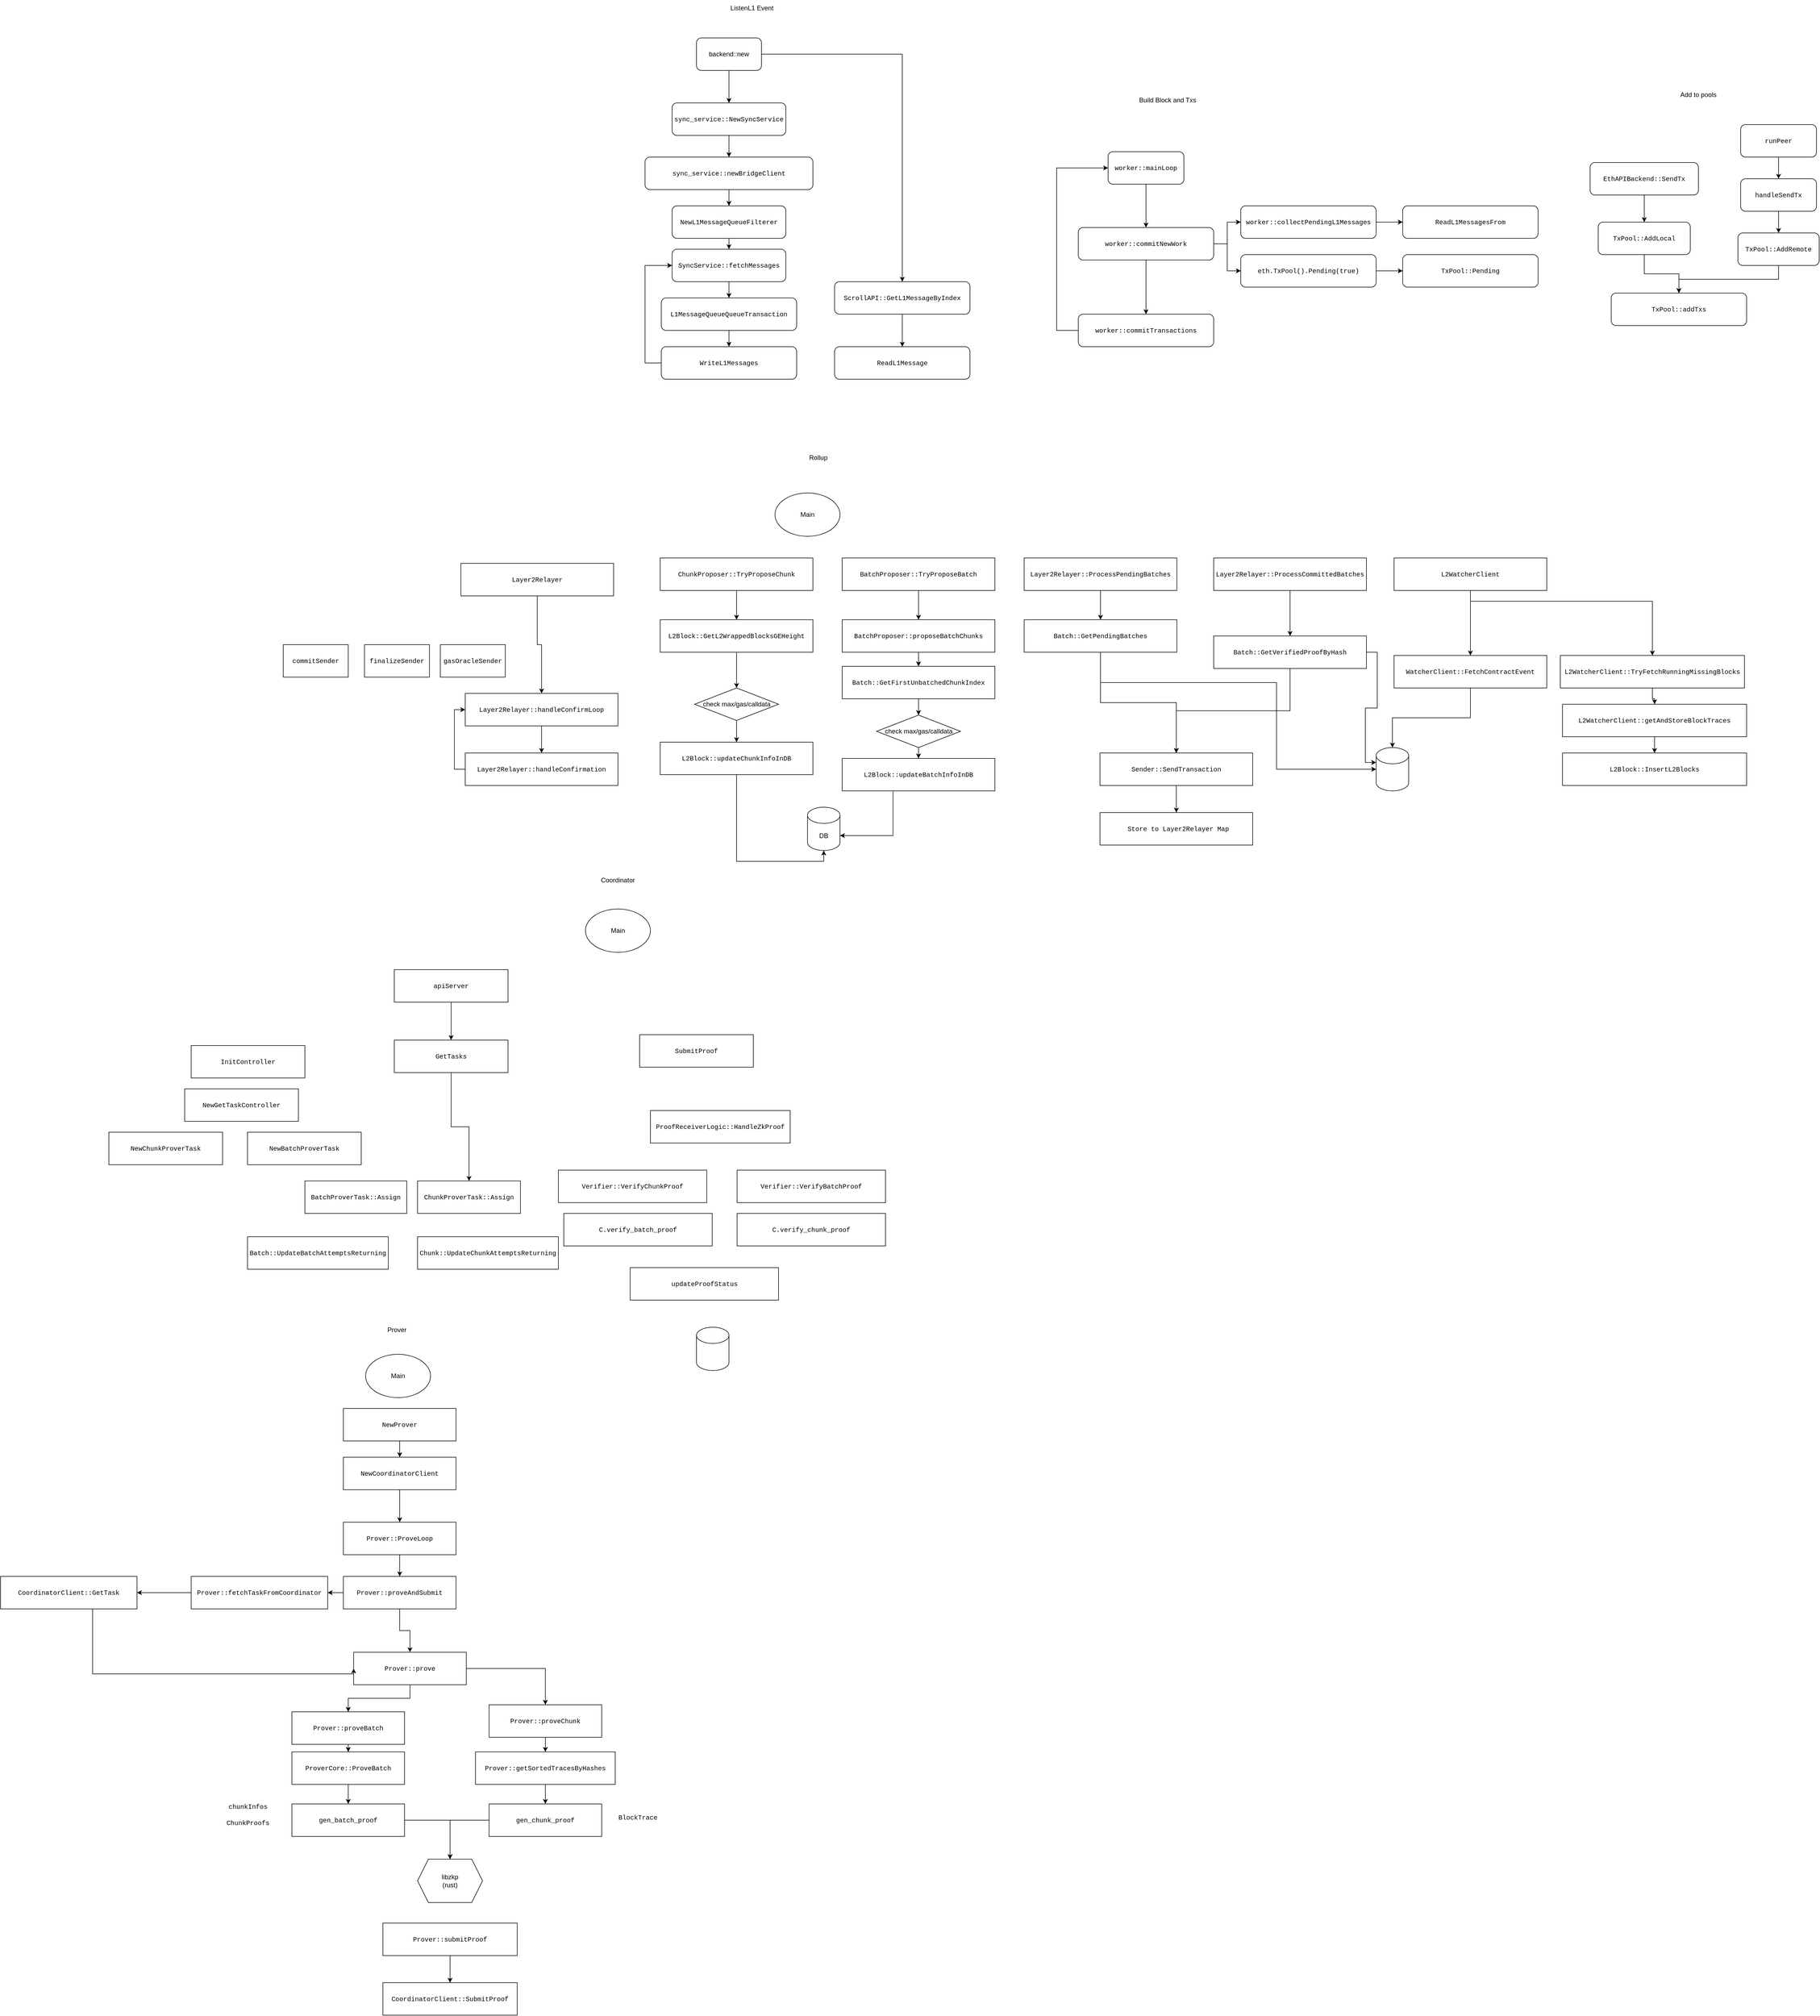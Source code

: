 <mxfile version="21.7.5" type="device">
  <diagram name="第 1 页" id="mm4rL7ZWkbvm1XRNOMti">
    <mxGraphModel dx="3328" dy="851" grid="1" gridSize="10" guides="1" tooltips="1" connect="1" arrows="1" fold="1" page="1" pageScale="1" pageWidth="827" pageHeight="1169" math="0" shadow="0">
      <root>
        <mxCell id="0" />
        <mxCell id="1" parent="0" />
        <mxCell id="i-xaQoWE2EHJxwM0jMPu-5" value="" style="edgeStyle=orthogonalEdgeStyle;rounded=0;orthogonalLoop=1;jettySize=auto;html=1;" parent="1" source="i-xaQoWE2EHJxwM0jMPu-3" target="i-xaQoWE2EHJxwM0jMPu-4" edge="1">
          <mxGeometry relative="1" as="geometry" />
        </mxCell>
        <mxCell id="i-xaQoWE2EHJxwM0jMPu-23" style="edgeStyle=orthogonalEdgeStyle;rounded=0;orthogonalLoop=1;jettySize=auto;html=1;" parent="1" source="i-xaQoWE2EHJxwM0jMPu-3" target="i-xaQoWE2EHJxwM0jMPu-22" edge="1">
          <mxGeometry relative="1" as="geometry" />
        </mxCell>
        <mxCell id="i-xaQoWE2EHJxwM0jMPu-3" value="backend::new" style="rounded=1;whiteSpace=wrap;html=1;" parent="1" vertex="1">
          <mxGeometry x="145" y="650" width="120" height="60" as="geometry" />
        </mxCell>
        <mxCell id="i-xaQoWE2EHJxwM0jMPu-19" style="edgeStyle=orthogonalEdgeStyle;rounded=0;orthogonalLoop=1;jettySize=auto;html=1;" parent="1" source="i-xaQoWE2EHJxwM0jMPu-4" target="i-xaQoWE2EHJxwM0jMPu-6" edge="1">
          <mxGeometry relative="1" as="geometry" />
        </mxCell>
        <mxCell id="i-xaQoWE2EHJxwM0jMPu-4" value="&lt;div style=&quot;background-color: rgb(255, 255, 255); font-family: Menlo, Monaco, &amp;quot;Courier New&amp;quot;, monospace; line-height: 18px;&quot;&gt;sync_service::NewSyncService&lt;/div&gt;" style="rounded=1;whiteSpace=wrap;html=1;" parent="1" vertex="1">
          <mxGeometry x="100" y="770" width="210" height="60" as="geometry" />
        </mxCell>
        <mxCell id="i-xaQoWE2EHJxwM0jMPu-20" style="edgeStyle=orthogonalEdgeStyle;rounded=0;orthogonalLoop=1;jettySize=auto;html=1;" parent="1" source="i-xaQoWE2EHJxwM0jMPu-6" target="i-xaQoWE2EHJxwM0jMPu-9" edge="1">
          <mxGeometry relative="1" as="geometry" />
        </mxCell>
        <mxCell id="i-xaQoWE2EHJxwM0jMPu-6" value="&lt;div style=&quot;background-color: rgb(255, 255, 255); font-family: Menlo, Monaco, &amp;quot;Courier New&amp;quot;, monospace; line-height: 18px;&quot;&gt;sync_service::newBridgeClient&lt;/div&gt;" style="rounded=1;whiteSpace=wrap;html=1;" parent="1" vertex="1">
          <mxGeometry x="50" y="870" width="310" height="60" as="geometry" />
        </mxCell>
        <mxCell id="i-xaQoWE2EHJxwM0jMPu-15" style="edgeStyle=orthogonalEdgeStyle;rounded=0;orthogonalLoop=1;jettySize=auto;html=1;" parent="1" source="i-xaQoWE2EHJxwM0jMPu-8" target="i-xaQoWE2EHJxwM0jMPu-11" edge="1">
          <mxGeometry relative="1" as="geometry" />
        </mxCell>
        <mxCell id="i-xaQoWE2EHJxwM0jMPu-8" value="&lt;div style=&quot;background-color: rgb(255, 255, 255); font-family: Menlo, Monaco, &amp;quot;Courier New&amp;quot;, monospace; line-height: 18px;&quot;&gt;&lt;div style=&quot;line-height: 18px;&quot;&gt;SyncService::fetchMessages&lt;/div&gt;&lt;/div&gt;" style="rounded=1;whiteSpace=wrap;html=1;" parent="1" vertex="1">
          <mxGeometry x="100" y="1040" width="210" height="60" as="geometry" />
        </mxCell>
        <mxCell id="i-xaQoWE2EHJxwM0jMPu-13" value="" style="edgeStyle=orthogonalEdgeStyle;rounded=0;orthogonalLoop=1;jettySize=auto;html=1;" parent="1" source="i-xaQoWE2EHJxwM0jMPu-9" target="i-xaQoWE2EHJxwM0jMPu-8" edge="1">
          <mxGeometry relative="1" as="geometry" />
        </mxCell>
        <mxCell id="i-xaQoWE2EHJxwM0jMPu-9" value="&lt;div style=&quot;background-color: rgb(255, 255, 255); font-family: Menlo, Monaco, &amp;quot;Courier New&amp;quot;, monospace; line-height: 18px;&quot;&gt;&lt;div style=&quot;line-height: 18px;&quot;&gt;NewL1MessageQueueFilterer&lt;/div&gt;&lt;/div&gt;" style="rounded=1;whiteSpace=wrap;html=1;" parent="1" vertex="1">
          <mxGeometry x="100" y="960" width="210" height="60" as="geometry" />
        </mxCell>
        <mxCell id="i-xaQoWE2EHJxwM0jMPu-16" style="edgeStyle=orthogonalEdgeStyle;rounded=0;orthogonalLoop=1;jettySize=auto;html=1;" parent="1" source="i-xaQoWE2EHJxwM0jMPu-11" target="i-xaQoWE2EHJxwM0jMPu-12" edge="1">
          <mxGeometry relative="1" as="geometry" />
        </mxCell>
        <mxCell id="i-xaQoWE2EHJxwM0jMPu-11" value="&lt;div style=&quot;background-color: rgb(255, 255, 255); font-family: Menlo, Monaco, &amp;quot;Courier New&amp;quot;, monospace; line-height: 18px;&quot;&gt;&lt;div style=&quot;line-height: 18px;&quot;&gt;&lt;div style=&quot;line-height: 18px;&quot;&gt;L1MessageQueueQueueTransaction&lt;/div&gt;&lt;/div&gt;&lt;/div&gt;" style="rounded=1;whiteSpace=wrap;html=1;" parent="1" vertex="1">
          <mxGeometry x="80" y="1130" width="250" height="60" as="geometry" />
        </mxCell>
        <mxCell id="i-xaQoWE2EHJxwM0jMPu-18" style="edgeStyle=orthogonalEdgeStyle;rounded=0;orthogonalLoop=1;jettySize=auto;html=1;entryX=0;entryY=0.5;entryDx=0;entryDy=0;" parent="1" source="i-xaQoWE2EHJxwM0jMPu-12" target="i-xaQoWE2EHJxwM0jMPu-8" edge="1">
          <mxGeometry relative="1" as="geometry">
            <Array as="points">
              <mxPoint x="50" y="1250" />
              <mxPoint x="50" y="1070" />
            </Array>
          </mxGeometry>
        </mxCell>
        <mxCell id="i-xaQoWE2EHJxwM0jMPu-12" value="&lt;div style=&quot;background-color: rgb(255, 255, 255); font-family: Menlo, Monaco, &amp;quot;Courier New&amp;quot;, monospace; line-height: 18px;&quot;&gt;&lt;div style=&quot;line-height: 18px;&quot;&gt;&lt;div style=&quot;line-height: 18px;&quot;&gt;&lt;div style=&quot;line-height: 18px;&quot;&gt;WriteL1Messages&lt;/div&gt;&lt;/div&gt;&lt;/div&gt;&lt;/div&gt;" style="rounded=1;whiteSpace=wrap;html=1;" parent="1" vertex="1">
          <mxGeometry x="80" y="1220" width="250" height="60" as="geometry" />
        </mxCell>
        <mxCell id="i-xaQoWE2EHJxwM0jMPu-21" value="&lt;div style=&quot;background-color: rgb(255, 255, 255); font-family: Menlo, Monaco, &amp;quot;Courier New&amp;quot;, monospace; line-height: 18px;&quot;&gt;&lt;div style=&quot;line-height: 18px;&quot;&gt;&lt;div style=&quot;line-height: 18px;&quot;&gt;&lt;div style=&quot;line-height: 18px;&quot;&gt;&lt;div style=&quot;line-height: 18px;&quot;&gt;ReadL1Message&lt;/div&gt;&lt;/div&gt;&lt;/div&gt;&lt;/div&gt;&lt;/div&gt;" style="rounded=1;whiteSpace=wrap;html=1;" parent="1" vertex="1">
          <mxGeometry x="400" y="1220" width="250" height="60" as="geometry" />
        </mxCell>
        <mxCell id="i-xaQoWE2EHJxwM0jMPu-24" style="edgeStyle=orthogonalEdgeStyle;rounded=0;orthogonalLoop=1;jettySize=auto;html=1;" parent="1" source="i-xaQoWE2EHJxwM0jMPu-22" target="i-xaQoWE2EHJxwM0jMPu-21" edge="1">
          <mxGeometry relative="1" as="geometry" />
        </mxCell>
        <mxCell id="i-xaQoWE2EHJxwM0jMPu-22" value="&lt;div style=&quot;background-color: rgb(255, 255, 255); font-family: Menlo, Monaco, &amp;quot;Courier New&amp;quot;, monospace; line-height: 18px;&quot;&gt;&lt;div style=&quot;line-height: 18px;&quot;&gt;&lt;div style=&quot;line-height: 18px;&quot;&gt;&lt;div style=&quot;line-height: 18px;&quot;&gt;&lt;div style=&quot;line-height: 18px;&quot;&gt;&lt;div style=&quot;line-height: 18px;&quot;&gt;ScrollAPI::GetL1MessageByIndex&lt;/div&gt;&lt;/div&gt;&lt;/div&gt;&lt;/div&gt;&lt;/div&gt;&lt;/div&gt;" style="rounded=1;whiteSpace=wrap;html=1;" parent="1" vertex="1">
          <mxGeometry x="400" y="1100" width="250" height="60" as="geometry" />
        </mxCell>
        <mxCell id="i-xaQoWE2EHJxwM0jMPu-25" value="&lt;div style=&quot;background-color: rgb(255, 255, 255); font-family: Menlo, Monaco, &amp;quot;Courier New&amp;quot;, monospace; line-height: 18px;&quot;&gt;&lt;div style=&quot;line-height: 18px;&quot;&gt;&lt;div style=&quot;line-height: 18px;&quot;&gt;&lt;div style=&quot;line-height: 18px;&quot;&gt;&lt;div style=&quot;line-height: 18px;&quot;&gt;&lt;div style=&quot;line-height: 18px;&quot;&gt;ReadL1MessagesFrom&lt;/div&gt;&lt;/div&gt;&lt;/div&gt;&lt;/div&gt;&lt;/div&gt;&lt;/div&gt;" style="rounded=1;whiteSpace=wrap;html=1;" parent="1" vertex="1">
          <mxGeometry x="1449" y="960" width="250" height="60" as="geometry" />
        </mxCell>
        <mxCell id="i-xaQoWE2EHJxwM0jMPu-42" style="edgeStyle=orthogonalEdgeStyle;rounded=0;orthogonalLoop=1;jettySize=auto;html=1;" parent="1" source="i-xaQoWE2EHJxwM0jMPu-26" target="i-xaQoWE2EHJxwM0jMPu-25" edge="1">
          <mxGeometry relative="1" as="geometry" />
        </mxCell>
        <mxCell id="i-xaQoWE2EHJxwM0jMPu-26" value="&lt;div style=&quot;background-color: rgb(255, 255, 255); font-family: Menlo, Monaco, &amp;quot;Courier New&amp;quot;, monospace; line-height: 18px;&quot;&gt;&lt;div style=&quot;line-height: 18px;&quot;&gt;&lt;div style=&quot;line-height: 18px;&quot;&gt;&lt;div style=&quot;line-height: 18px;&quot;&gt;&lt;div style=&quot;line-height: 18px;&quot;&gt;&lt;div style=&quot;line-height: 18px;&quot;&gt;&lt;div style=&quot;line-height: 18px;&quot;&gt;worker::collectPendingL1Messages&lt;/div&gt;&lt;/div&gt;&lt;/div&gt;&lt;/div&gt;&lt;/div&gt;&lt;/div&gt;&lt;/div&gt;" style="rounded=1;whiteSpace=wrap;html=1;" parent="1" vertex="1">
          <mxGeometry x="1150" y="960" width="250" height="60" as="geometry" />
        </mxCell>
        <mxCell id="i-xaQoWE2EHJxwM0jMPu-30" style="edgeStyle=orthogonalEdgeStyle;rounded=0;orthogonalLoop=1;jettySize=auto;html=1;" parent="1" source="i-xaQoWE2EHJxwM0jMPu-27" target="i-xaQoWE2EHJxwM0jMPu-28" edge="1">
          <mxGeometry relative="1" as="geometry" />
        </mxCell>
        <mxCell id="i-xaQoWE2EHJxwM0jMPu-27" value="&lt;div style=&quot;background-color: rgb(255, 255, 255); font-family: Menlo, Monaco, &amp;quot;Courier New&amp;quot;, monospace; line-height: 18px;&quot;&gt;worker::mainLoop&lt;/div&gt;" style="rounded=1;whiteSpace=wrap;html=1;" parent="1" vertex="1">
          <mxGeometry x="905" y="860" width="140" height="60" as="geometry" />
        </mxCell>
        <mxCell id="i-xaQoWE2EHJxwM0jMPu-38" style="edgeStyle=orthogonalEdgeStyle;rounded=0;orthogonalLoop=1;jettySize=auto;html=1;" parent="1" source="i-xaQoWE2EHJxwM0jMPu-28" target="i-xaQoWE2EHJxwM0jMPu-37" edge="1">
          <mxGeometry relative="1" as="geometry" />
        </mxCell>
        <mxCell id="i-xaQoWE2EHJxwM0jMPu-39" style="edgeStyle=orthogonalEdgeStyle;rounded=0;orthogonalLoop=1;jettySize=auto;html=1;entryX=0;entryY=0.5;entryDx=0;entryDy=0;" parent="1" source="i-xaQoWE2EHJxwM0jMPu-28" target="i-xaQoWE2EHJxwM0jMPu-26" edge="1">
          <mxGeometry relative="1" as="geometry" />
        </mxCell>
        <mxCell id="i-xaQoWE2EHJxwM0jMPu-40" style="edgeStyle=orthogonalEdgeStyle;rounded=0;orthogonalLoop=1;jettySize=auto;html=1;entryX=0;entryY=0.5;entryDx=0;entryDy=0;" parent="1" source="i-xaQoWE2EHJxwM0jMPu-28" target="i-xaQoWE2EHJxwM0jMPu-33" edge="1">
          <mxGeometry relative="1" as="geometry" />
        </mxCell>
        <mxCell id="i-xaQoWE2EHJxwM0jMPu-28" value="&lt;div style=&quot;background-color: rgb(255, 255, 255); font-family: Menlo, Monaco, &amp;quot;Courier New&amp;quot;, monospace; line-height: 18px;&quot;&gt;&lt;div style=&quot;line-height: 18px;&quot;&gt;&lt;div style=&quot;line-height: 18px;&quot;&gt;&lt;div style=&quot;line-height: 18px;&quot;&gt;&lt;div style=&quot;line-height: 18px;&quot;&gt;&lt;div style=&quot;line-height: 18px;&quot;&gt;&lt;div style=&quot;line-height: 18px;&quot;&gt;worker::commitNewWork&lt;/div&gt;&lt;/div&gt;&lt;/div&gt;&lt;/div&gt;&lt;/div&gt;&lt;/div&gt;&lt;/div&gt;" style="rounded=1;whiteSpace=wrap;html=1;" parent="1" vertex="1">
          <mxGeometry x="850" y="1000" width="250" height="60" as="geometry" />
        </mxCell>
        <mxCell id="i-xaQoWE2EHJxwM0jMPu-41" style="edgeStyle=orthogonalEdgeStyle;rounded=0;orthogonalLoop=1;jettySize=auto;html=1;entryX=0;entryY=0.5;entryDx=0;entryDy=0;" parent="1" source="i-xaQoWE2EHJxwM0jMPu-33" target="i-xaQoWE2EHJxwM0jMPu-34" edge="1">
          <mxGeometry relative="1" as="geometry" />
        </mxCell>
        <mxCell id="i-xaQoWE2EHJxwM0jMPu-33" value="&lt;div style=&quot;background-color: rgb(255, 255, 255); font-family: Menlo, Monaco, &amp;quot;Courier New&amp;quot;, monospace; line-height: 18px;&quot;&gt;&lt;div style=&quot;line-height: 18px;&quot;&gt;&lt;div style=&quot;line-height: 18px;&quot;&gt;&lt;div style=&quot;line-height: 18px;&quot;&gt;&lt;div style=&quot;line-height: 18px;&quot;&gt;&lt;div style=&quot;line-height: 18px;&quot;&gt;&lt;div style=&quot;line-height: 18px;&quot;&gt;&lt;div style=&quot;line-height: 18px;&quot;&gt;eth.TxPool().Pending(true)&lt;/div&gt;&lt;/div&gt;&lt;/div&gt;&lt;/div&gt;&lt;/div&gt;&lt;/div&gt;&lt;/div&gt;&lt;/div&gt;" style="rounded=1;whiteSpace=wrap;html=1;" parent="1" vertex="1">
          <mxGeometry x="1150" y="1050" width="250" height="60" as="geometry" />
        </mxCell>
        <mxCell id="i-xaQoWE2EHJxwM0jMPu-34" value="&lt;div style=&quot;background-color: rgb(255, 255, 255); font-family: Menlo, Monaco, &amp;quot;Courier New&amp;quot;, monospace; line-height: 18px;&quot;&gt;&lt;div style=&quot;line-height: 18px;&quot;&gt;&lt;div style=&quot;line-height: 18px;&quot;&gt;&lt;div style=&quot;line-height: 18px;&quot;&gt;&lt;div style=&quot;line-height: 18px;&quot;&gt;&lt;div style=&quot;line-height: 18px;&quot;&gt;&lt;div style=&quot;line-height: 18px;&quot;&gt;TxPool::Pending&lt;/div&gt;&lt;/div&gt;&lt;/div&gt;&lt;/div&gt;&lt;/div&gt;&lt;/div&gt;&lt;/div&gt;" style="rounded=1;whiteSpace=wrap;html=1;" parent="1" vertex="1">
          <mxGeometry x="1449" y="1050" width="250" height="60" as="geometry" />
        </mxCell>
        <mxCell id="i-xaQoWE2EHJxwM0jMPu-45" style="edgeStyle=orthogonalEdgeStyle;rounded=0;orthogonalLoop=1;jettySize=auto;html=1;entryX=0;entryY=0.5;entryDx=0;entryDy=0;" parent="1" source="i-xaQoWE2EHJxwM0jMPu-37" target="i-xaQoWE2EHJxwM0jMPu-27" edge="1">
          <mxGeometry relative="1" as="geometry">
            <Array as="points">
              <mxPoint x="810" y="1190" />
              <mxPoint x="810" y="890" />
            </Array>
          </mxGeometry>
        </mxCell>
        <mxCell id="i-xaQoWE2EHJxwM0jMPu-37" value="&lt;div style=&quot;background-color: rgb(255, 255, 255); font-family: Menlo, Monaco, &amp;quot;Courier New&amp;quot;, monospace; line-height: 18px;&quot;&gt;&lt;div style=&quot;line-height: 18px;&quot;&gt;&lt;div style=&quot;line-height: 18px;&quot;&gt;&lt;div style=&quot;line-height: 18px;&quot;&gt;&lt;div style=&quot;line-height: 18px;&quot;&gt;&lt;div style=&quot;line-height: 18px;&quot;&gt;&lt;div style=&quot;line-height: 18px;&quot;&gt;worker::commitTransactions&lt;/div&gt;&lt;/div&gt;&lt;/div&gt;&lt;/div&gt;&lt;/div&gt;&lt;/div&gt;&lt;/div&gt;" style="rounded=1;whiteSpace=wrap;html=1;" parent="1" vertex="1">
          <mxGeometry x="850" y="1160" width="250" height="60" as="geometry" />
        </mxCell>
        <mxCell id="i-xaQoWE2EHJxwM0jMPu-55" style="edgeStyle=orthogonalEdgeStyle;rounded=0;orthogonalLoop=1;jettySize=auto;html=1;" parent="1" source="i-xaQoWE2EHJxwM0jMPu-46" target="i-xaQoWE2EHJxwM0jMPu-48" edge="1">
          <mxGeometry relative="1" as="geometry" />
        </mxCell>
        <mxCell id="i-xaQoWE2EHJxwM0jMPu-46" value="&lt;div style=&quot;background-color: rgb(255, 255, 255); font-family: Menlo, Monaco, &amp;quot;Courier New&amp;quot;, monospace; line-height: 18px;&quot;&gt;&lt;div style=&quot;line-height: 18px;&quot;&gt;&lt;div style=&quot;line-height: 18px;&quot;&gt;&lt;div style=&quot;line-height: 18px;&quot;&gt;&lt;div style=&quot;line-height: 18px;&quot;&gt;&lt;div style=&quot;line-height: 18px;&quot;&gt;&lt;div style=&quot;line-height: 18px;&quot;&gt;&lt;div style=&quot;line-height: 18px;&quot;&gt;&lt;div style=&quot;line-height: 18px;&quot;&gt;TxPool::AddLocal&lt;/div&gt;&lt;/div&gt;&lt;/div&gt;&lt;/div&gt;&lt;/div&gt;&lt;/div&gt;&lt;/div&gt;&lt;/div&gt;&lt;/div&gt;" style="rounded=1;whiteSpace=wrap;html=1;" parent="1" vertex="1">
          <mxGeometry x="1810" y="990" width="170" height="60" as="geometry" />
        </mxCell>
        <mxCell id="i-xaQoWE2EHJxwM0jMPu-48" value="&lt;div style=&quot;background-color: rgb(255, 255, 255); font-family: Menlo, Monaco, &amp;quot;Courier New&amp;quot;, monospace; line-height: 18px;&quot;&gt;&lt;div style=&quot;line-height: 18px;&quot;&gt;&lt;div style=&quot;line-height: 18px;&quot;&gt;&lt;div style=&quot;line-height: 18px;&quot;&gt;&lt;div style=&quot;line-height: 18px;&quot;&gt;&lt;div style=&quot;line-height: 18px;&quot;&gt;&lt;div style=&quot;line-height: 18px;&quot;&gt;&lt;div style=&quot;line-height: 18px;&quot;&gt;&lt;div style=&quot;line-height: 18px;&quot;&gt;TxPool::addTxs&lt;/div&gt;&lt;/div&gt;&lt;/div&gt;&lt;/div&gt;&lt;/div&gt;&lt;/div&gt;&lt;/div&gt;&lt;/div&gt;&lt;/div&gt;" style="rounded=1;whiteSpace=wrap;html=1;" parent="1" vertex="1">
          <mxGeometry x="1834" y="1121" width="250" height="60" as="geometry" />
        </mxCell>
        <mxCell id="i-xaQoWE2EHJxwM0jMPu-57" style="edgeStyle=orthogonalEdgeStyle;rounded=0;orthogonalLoop=1;jettySize=auto;html=1;" parent="1" source="i-xaQoWE2EHJxwM0jMPu-51" target="i-xaQoWE2EHJxwM0jMPu-52" edge="1">
          <mxGeometry relative="1" as="geometry" />
        </mxCell>
        <mxCell id="i-xaQoWE2EHJxwM0jMPu-51" value="&lt;div style=&quot;background-color: rgb(255, 255, 255); font-family: Menlo, Monaco, &amp;quot;Courier New&amp;quot;, monospace; line-height: 18px;&quot;&gt;&lt;div style=&quot;line-height: 18px;&quot;&gt;&lt;div style=&quot;line-height: 18px;&quot;&gt;&lt;div style=&quot;line-height: 18px;&quot;&gt;&lt;div style=&quot;line-height: 18px;&quot;&gt;&lt;div style=&quot;line-height: 18px;&quot;&gt;&lt;div style=&quot;line-height: 18px;&quot;&gt;&lt;div style=&quot;line-height: 18px;&quot;&gt;&lt;div style=&quot;line-height: 18px;&quot;&gt;handleSendTx&lt;/div&gt;&lt;/div&gt;&lt;/div&gt;&lt;/div&gt;&lt;/div&gt;&lt;/div&gt;&lt;/div&gt;&lt;/div&gt;&lt;/div&gt;" style="rounded=1;whiteSpace=wrap;html=1;" parent="1" vertex="1">
          <mxGeometry x="2073" y="910" width="140" height="60" as="geometry" />
        </mxCell>
        <mxCell id="i-xaQoWE2EHJxwM0jMPu-56" style="edgeStyle=orthogonalEdgeStyle;rounded=0;orthogonalLoop=1;jettySize=auto;html=1;entryX=0.5;entryY=0;entryDx=0;entryDy=0;" parent="1" source="i-xaQoWE2EHJxwM0jMPu-52" target="i-xaQoWE2EHJxwM0jMPu-48" edge="1">
          <mxGeometry relative="1" as="geometry" />
        </mxCell>
        <mxCell id="i-xaQoWE2EHJxwM0jMPu-52" value="&lt;div style=&quot;background-color: rgb(255, 255, 255); font-family: Menlo, Monaco, &amp;quot;Courier New&amp;quot;, monospace; line-height: 18px;&quot;&gt;&lt;div style=&quot;line-height: 18px;&quot;&gt;&lt;div style=&quot;line-height: 18px;&quot;&gt;&lt;div style=&quot;line-height: 18px;&quot;&gt;&lt;div style=&quot;line-height: 18px;&quot;&gt;&lt;div style=&quot;line-height: 18px;&quot;&gt;&lt;div style=&quot;line-height: 18px;&quot;&gt;&lt;div style=&quot;line-height: 18px;&quot;&gt;&lt;div style=&quot;line-height: 18px;&quot;&gt;TxPool::AddRemote&lt;/div&gt;&lt;/div&gt;&lt;/div&gt;&lt;/div&gt;&lt;/div&gt;&lt;/div&gt;&lt;/div&gt;&lt;/div&gt;&lt;/div&gt;" style="rounded=1;whiteSpace=wrap;html=1;" parent="1" vertex="1">
          <mxGeometry x="2068" y="1010" width="150" height="60" as="geometry" />
        </mxCell>
        <mxCell id="i-xaQoWE2EHJxwM0jMPu-58" style="edgeStyle=orthogonalEdgeStyle;rounded=0;orthogonalLoop=1;jettySize=auto;html=1;entryX=0.5;entryY=0;entryDx=0;entryDy=0;" parent="1" source="i-xaQoWE2EHJxwM0jMPu-53" target="i-xaQoWE2EHJxwM0jMPu-51" edge="1">
          <mxGeometry relative="1" as="geometry" />
        </mxCell>
        <mxCell id="i-xaQoWE2EHJxwM0jMPu-53" value="&lt;div style=&quot;background-color: rgb(255, 255, 255); font-family: Menlo, Monaco, &amp;quot;Courier New&amp;quot;, monospace; line-height: 18px;&quot;&gt;&lt;div style=&quot;line-height: 18px;&quot;&gt;&lt;div style=&quot;line-height: 18px;&quot;&gt;&lt;div style=&quot;line-height: 18px;&quot;&gt;&lt;div style=&quot;line-height: 18px;&quot;&gt;&lt;div style=&quot;line-height: 18px;&quot;&gt;&lt;div style=&quot;line-height: 18px;&quot;&gt;&lt;div style=&quot;line-height: 18px;&quot;&gt;&lt;div style=&quot;line-height: 18px;&quot;&gt;runPeer&lt;/div&gt;&lt;/div&gt;&lt;/div&gt;&lt;/div&gt;&lt;/div&gt;&lt;/div&gt;&lt;/div&gt;&lt;/div&gt;&lt;/div&gt;" style="rounded=1;whiteSpace=wrap;html=1;" parent="1" vertex="1">
          <mxGeometry x="2073" y="810" width="140" height="60" as="geometry" />
        </mxCell>
        <mxCell id="4SpVfnFW9nTJ3qGHKxUI-1" style="edgeStyle=orthogonalEdgeStyle;rounded=0;orthogonalLoop=1;jettySize=auto;html=1;entryX=0.5;entryY=0;entryDx=0;entryDy=0;" edge="1" parent="1" source="i-xaQoWE2EHJxwM0jMPu-54" target="i-xaQoWE2EHJxwM0jMPu-46">
          <mxGeometry relative="1" as="geometry" />
        </mxCell>
        <mxCell id="i-xaQoWE2EHJxwM0jMPu-54" value="&lt;div style=&quot;background-color: rgb(255, 255, 255); font-family: Menlo, Monaco, &amp;quot;Courier New&amp;quot;, monospace; line-height: 18px;&quot;&gt;&lt;div style=&quot;line-height: 18px;&quot;&gt;&lt;div style=&quot;line-height: 18px;&quot;&gt;&lt;div style=&quot;line-height: 18px;&quot;&gt;&lt;div style=&quot;line-height: 18px;&quot;&gt;&lt;div style=&quot;line-height: 18px;&quot;&gt;&lt;div style=&quot;line-height: 18px;&quot;&gt;&lt;div style=&quot;line-height: 18px;&quot;&gt;&lt;div style=&quot;line-height: 18px;&quot;&gt;&lt;div style=&quot;line-height: 18px;&quot;&gt;EthAPIBackend::SendTx&lt;/div&gt;&lt;/div&gt;&lt;/div&gt;&lt;/div&gt;&lt;/div&gt;&lt;/div&gt;&lt;/div&gt;&lt;/div&gt;&lt;/div&gt;&lt;/div&gt;" style="rounded=1;whiteSpace=wrap;html=1;" parent="1" vertex="1">
          <mxGeometry x="1795" y="880" width="200" height="60" as="geometry" />
        </mxCell>
        <mxCell id="4SpVfnFW9nTJ3qGHKxUI-2" value="Rollup" style="text;html=1;strokeColor=none;fillColor=none;align=center;verticalAlign=middle;whiteSpace=wrap;rounded=0;" vertex="1" parent="1">
          <mxGeometry x="340" y="1410" width="60" height="30" as="geometry" />
        </mxCell>
        <mxCell id="4SpVfnFW9nTJ3qGHKxUI-3" value="ListenL1 Event" style="text;html=1;strokeColor=none;fillColor=none;align=center;verticalAlign=middle;whiteSpace=wrap;rounded=0;" vertex="1" parent="1">
          <mxGeometry x="205" y="580" width="85" height="30" as="geometry" />
        </mxCell>
        <mxCell id="4SpVfnFW9nTJ3qGHKxUI-4" value="Build Block and Txs" style="text;html=1;strokeColor=none;fillColor=none;align=center;verticalAlign=middle;whiteSpace=wrap;rounded=0;" vertex="1" parent="1">
          <mxGeometry x="950" y="750" width="130" height="30" as="geometry" />
        </mxCell>
        <mxCell id="4SpVfnFW9nTJ3qGHKxUI-5" value="Add to pools" style="text;html=1;strokeColor=none;fillColor=none;align=center;verticalAlign=middle;whiteSpace=wrap;rounded=0;" vertex="1" parent="1">
          <mxGeometry x="1930" y="740" width="130" height="30" as="geometry" />
        </mxCell>
        <mxCell id="4SpVfnFW9nTJ3qGHKxUI-19" style="edgeStyle=orthogonalEdgeStyle;rounded=0;orthogonalLoop=1;jettySize=auto;html=1;entryX=0.5;entryY=0;entryDx=0;entryDy=0;" edge="1" parent="1" source="4SpVfnFW9nTJ3qGHKxUI-6" target="4SpVfnFW9nTJ3qGHKxUI-10">
          <mxGeometry relative="1" as="geometry" />
        </mxCell>
        <mxCell id="4SpVfnFW9nTJ3qGHKxUI-6" value="&lt;div style=&quot;background-color: rgb(255, 255, 255); font-family: Menlo, Monaco, &amp;quot;Courier New&amp;quot;, monospace; line-height: 18px;&quot;&gt;ChunkProposer::TryProposeChunk&lt;/div&gt;" style="rounded=0;whiteSpace=wrap;html=1;" vertex="1" parent="1">
          <mxGeometry x="78" y="1610" width="282" height="60" as="geometry" />
        </mxCell>
        <mxCell id="4SpVfnFW9nTJ3qGHKxUI-29" style="edgeStyle=orthogonalEdgeStyle;rounded=0;orthogonalLoop=1;jettySize=auto;html=1;entryX=0.5;entryY=0;entryDx=0;entryDy=0;" edge="1" parent="1" source="4SpVfnFW9nTJ3qGHKxUI-7" target="4SpVfnFW9nTJ3qGHKxUI-21">
          <mxGeometry relative="1" as="geometry" />
        </mxCell>
        <mxCell id="4SpVfnFW9nTJ3qGHKxUI-7" value="&lt;div style=&quot;background-color: rgb(255, 255, 255); font-family: Menlo, Monaco, &amp;quot;Courier New&amp;quot;, monospace; line-height: 18px;&quot;&gt;BatchProposer::TryProposeBatch&lt;/div&gt;" style="rounded=0;whiteSpace=wrap;html=1;" vertex="1" parent="1">
          <mxGeometry x="414" y="1610" width="282" height="60" as="geometry" />
        </mxCell>
        <mxCell id="4SpVfnFW9nTJ3qGHKxUI-56" style="edgeStyle=orthogonalEdgeStyle;rounded=0;orthogonalLoop=1;jettySize=auto;html=1;" edge="1" parent="1" source="4SpVfnFW9nTJ3qGHKxUI-8" target="4SpVfnFW9nTJ3qGHKxUI-34">
          <mxGeometry relative="1" as="geometry" />
        </mxCell>
        <mxCell id="4SpVfnFW9nTJ3qGHKxUI-8" value="&lt;div style=&quot;background-color: rgb(255, 255, 255); font-family: Menlo, Monaco, &amp;quot;Courier New&amp;quot;, monospace; line-height: 18px;&quot;&gt;Layer2Relayer::ProcessPendingBatches&lt;/div&gt;" style="rounded=0;whiteSpace=wrap;html=1;" vertex="1" parent="1">
          <mxGeometry x="750" y="1610" width="282" height="60" as="geometry" />
        </mxCell>
        <mxCell id="4SpVfnFW9nTJ3qGHKxUI-57" style="edgeStyle=orthogonalEdgeStyle;rounded=0;orthogonalLoop=1;jettySize=auto;html=1;entryX=0.5;entryY=0;entryDx=0;entryDy=0;" edge="1" parent="1" source="4SpVfnFW9nTJ3qGHKxUI-9" target="4SpVfnFW9nTJ3qGHKxUI-54">
          <mxGeometry relative="1" as="geometry" />
        </mxCell>
        <mxCell id="4SpVfnFW9nTJ3qGHKxUI-9" value="&lt;div style=&quot;background-color: rgb(255, 255, 255); font-family: Menlo, Monaco, &amp;quot;Courier New&amp;quot;, monospace; line-height: 18px;&quot;&gt;Layer2Relayer::ProcessCommittedBatches&lt;/div&gt;" style="rounded=0;whiteSpace=wrap;html=1;" vertex="1" parent="1">
          <mxGeometry x="1100" y="1610" width="282" height="60" as="geometry" />
        </mxCell>
        <mxCell id="4SpVfnFW9nTJ3qGHKxUI-15" style="edgeStyle=orthogonalEdgeStyle;rounded=0;orthogonalLoop=1;jettySize=auto;html=1;" edge="1" parent="1" source="4SpVfnFW9nTJ3qGHKxUI-10" target="4SpVfnFW9nTJ3qGHKxUI-11">
          <mxGeometry relative="1" as="geometry" />
        </mxCell>
        <mxCell id="4SpVfnFW9nTJ3qGHKxUI-10" value="&lt;div style=&quot;background-color: rgb(255, 255, 255); font-family: Menlo, Monaco, &amp;quot;Courier New&amp;quot;, monospace; line-height: 18px;&quot;&gt;L2Block::GetL2WrappedBlocksGEHeight&lt;/div&gt;" style="rounded=0;whiteSpace=wrap;html=1;" vertex="1" parent="1">
          <mxGeometry x="78" y="1724" width="282" height="60" as="geometry" />
        </mxCell>
        <mxCell id="4SpVfnFW9nTJ3qGHKxUI-17" style="edgeStyle=orthogonalEdgeStyle;rounded=0;orthogonalLoop=1;jettySize=auto;html=1;" edge="1" parent="1" source="4SpVfnFW9nTJ3qGHKxUI-11" target="4SpVfnFW9nTJ3qGHKxUI-16">
          <mxGeometry relative="1" as="geometry" />
        </mxCell>
        <mxCell id="4SpVfnFW9nTJ3qGHKxUI-11" value="check max/gas/calldata" style="rhombus;whiteSpace=wrap;html=1;" vertex="1" parent="1">
          <mxGeometry x="141.5" y="1850" width="155" height="60" as="geometry" />
        </mxCell>
        <mxCell id="4SpVfnFW9nTJ3qGHKxUI-13" value="DB" style="shape=cylinder3;whiteSpace=wrap;html=1;boundedLbl=1;backgroundOutline=1;size=15;" vertex="1" parent="1">
          <mxGeometry x="350" y="2070" width="60" height="80" as="geometry" />
        </mxCell>
        <mxCell id="4SpVfnFW9nTJ3qGHKxUI-18" style="edgeStyle=orthogonalEdgeStyle;rounded=0;orthogonalLoop=1;jettySize=auto;html=1;entryX=0.5;entryY=1;entryDx=0;entryDy=0;entryPerimeter=0;" edge="1" parent="1" source="4SpVfnFW9nTJ3qGHKxUI-16" target="4SpVfnFW9nTJ3qGHKxUI-13">
          <mxGeometry relative="1" as="geometry" />
        </mxCell>
        <mxCell id="4SpVfnFW9nTJ3qGHKxUI-16" value="&lt;div style=&quot;background-color: rgb(255, 255, 255); font-family: Menlo, Monaco, &amp;quot;Courier New&amp;quot;, monospace; line-height: 18px;&quot;&gt;L2Block::updateChunkInfoInDB&lt;/div&gt;" style="rounded=0;whiteSpace=wrap;html=1;" vertex="1" parent="1">
          <mxGeometry x="78" y="1950" width="282" height="60" as="geometry" />
        </mxCell>
        <mxCell id="4SpVfnFW9nTJ3qGHKxUI-30" style="edgeStyle=orthogonalEdgeStyle;rounded=0;orthogonalLoop=1;jettySize=auto;html=1;" edge="1" parent="1" source="4SpVfnFW9nTJ3qGHKxUI-21" target="4SpVfnFW9nTJ3qGHKxUI-22">
          <mxGeometry relative="1" as="geometry" />
        </mxCell>
        <mxCell id="4SpVfnFW9nTJ3qGHKxUI-21" value="&lt;div style=&quot;background-color: rgb(255, 255, 255); font-family: Menlo, Monaco, &amp;quot;Courier New&amp;quot;, monospace; line-height: 18px;&quot;&gt;BatchProposer::proposeBatchChunks&lt;/div&gt;" style="rounded=0;whiteSpace=wrap;html=1;" vertex="1" parent="1">
          <mxGeometry x="414" y="1724" width="282" height="60" as="geometry" />
        </mxCell>
        <mxCell id="4SpVfnFW9nTJ3qGHKxUI-31" style="edgeStyle=orthogonalEdgeStyle;rounded=0;orthogonalLoop=1;jettySize=auto;html=1;" edge="1" parent="1" source="4SpVfnFW9nTJ3qGHKxUI-22" target="4SpVfnFW9nTJ3qGHKxUI-23">
          <mxGeometry relative="1" as="geometry" />
        </mxCell>
        <mxCell id="4SpVfnFW9nTJ3qGHKxUI-22" value="&lt;div style=&quot;background-color: rgb(255, 255, 255); font-family: Menlo, Monaco, &amp;quot;Courier New&amp;quot;, monospace; line-height: 18px;&quot;&gt;Batch::GetFirstUnbatchedChunkIndex&lt;/div&gt;" style="rounded=0;whiteSpace=wrap;html=1;" vertex="1" parent="1">
          <mxGeometry x="414" y="1810" width="282" height="60" as="geometry" />
        </mxCell>
        <mxCell id="4SpVfnFW9nTJ3qGHKxUI-32" style="edgeStyle=orthogonalEdgeStyle;rounded=0;orthogonalLoop=1;jettySize=auto;html=1;" edge="1" parent="1" source="4SpVfnFW9nTJ3qGHKxUI-23" target="4SpVfnFW9nTJ3qGHKxUI-24">
          <mxGeometry relative="1" as="geometry" />
        </mxCell>
        <mxCell id="4SpVfnFW9nTJ3qGHKxUI-23" value="check max/gas/calldata" style="rhombus;whiteSpace=wrap;html=1;" vertex="1" parent="1">
          <mxGeometry x="477.5" y="1900" width="155" height="60" as="geometry" />
        </mxCell>
        <mxCell id="4SpVfnFW9nTJ3qGHKxUI-27" style="edgeStyle=orthogonalEdgeStyle;rounded=0;orthogonalLoop=1;jettySize=auto;html=1;entryX=1;entryY=0;entryDx=0;entryDy=52.5;entryPerimeter=0;exitX=0.333;exitY=1.017;exitDx=0;exitDy=0;exitPerimeter=0;" edge="1" parent="1" source="4SpVfnFW9nTJ3qGHKxUI-24" target="4SpVfnFW9nTJ3qGHKxUI-13">
          <mxGeometry relative="1" as="geometry" />
        </mxCell>
        <mxCell id="4SpVfnFW9nTJ3qGHKxUI-24" value="&lt;div style=&quot;background-color: rgb(255, 255, 255); font-family: Menlo, Monaco, &amp;quot;Courier New&amp;quot;, monospace; line-height: 18px;&quot;&gt;L2Block::updateBatchInfoInDB&lt;/div&gt;" style="rounded=0;whiteSpace=wrap;html=1;" vertex="1" parent="1">
          <mxGeometry x="414" y="1980" width="282" height="60" as="geometry" />
        </mxCell>
        <mxCell id="4SpVfnFW9nTJ3qGHKxUI-59" style="edgeStyle=orthogonalEdgeStyle;rounded=0;orthogonalLoop=1;jettySize=auto;html=1;entryX=0.5;entryY=0;entryDx=0;entryDy=0;" edge="1" parent="1" source="4SpVfnFW9nTJ3qGHKxUI-34" target="4SpVfnFW9nTJ3qGHKxUI-35">
          <mxGeometry relative="1" as="geometry" />
        </mxCell>
        <mxCell id="4SpVfnFW9nTJ3qGHKxUI-72" style="edgeStyle=orthogonalEdgeStyle;rounded=0;orthogonalLoop=1;jettySize=auto;html=1;entryX=0;entryY=0.5;entryDx=0;entryDy=0;entryPerimeter=0;" edge="1" parent="1" source="4SpVfnFW9nTJ3qGHKxUI-34" target="4SpVfnFW9nTJ3qGHKxUI-68">
          <mxGeometry relative="1" as="geometry">
            <Array as="points">
              <mxPoint x="891" y="1840" />
              <mxPoint x="1216" y="1840" />
              <mxPoint x="1216" y="2000" />
            </Array>
          </mxGeometry>
        </mxCell>
        <mxCell id="4SpVfnFW9nTJ3qGHKxUI-34" value="&lt;div style=&quot;background-color: rgb(255, 255, 255); font-family: Menlo, Monaco, &amp;quot;Courier New&amp;quot;, monospace; line-height: 18px;&quot;&gt;Batch::GetPendingBatches&lt;/div&gt;" style="rounded=0;whiteSpace=wrap;html=1;" vertex="1" parent="1">
          <mxGeometry x="750" y="1724" width="282" height="60" as="geometry" />
        </mxCell>
        <mxCell id="4SpVfnFW9nTJ3qGHKxUI-60" style="edgeStyle=orthogonalEdgeStyle;rounded=0;orthogonalLoop=1;jettySize=auto;html=1;" edge="1" parent="1" source="4SpVfnFW9nTJ3qGHKxUI-35" target="4SpVfnFW9nTJ3qGHKxUI-37">
          <mxGeometry relative="1" as="geometry" />
        </mxCell>
        <mxCell id="4SpVfnFW9nTJ3qGHKxUI-35" value="&lt;div style=&quot;background-color: rgb(255, 255, 255); font-family: Menlo, Monaco, &amp;quot;Courier New&amp;quot;, monospace; line-height: 18px;&quot;&gt;Sender::SendTransaction&lt;/div&gt;" style="rounded=0;whiteSpace=wrap;html=1;" vertex="1" parent="1">
          <mxGeometry x="890" y="1970" width="282" height="60" as="geometry" />
        </mxCell>
        <mxCell id="4SpVfnFW9nTJ3qGHKxUI-37" value="&lt;div style=&quot;background-color: rgb(255, 255, 255); font-family: Menlo, Monaco, &amp;quot;Courier New&amp;quot;, monospace; line-height: 18px;&quot;&gt;&lt;div style=&quot;line-height: 18px;&quot;&gt;&amp;nbsp;Store to Layer2Relayer Map&lt;/div&gt;&lt;/div&gt;" style="rounded=0;whiteSpace=wrap;html=1;" vertex="1" parent="1">
          <mxGeometry x="890" y="2080" width="282" height="60" as="geometry" />
        </mxCell>
        <mxCell id="4SpVfnFW9nTJ3qGHKxUI-49" style="edgeStyle=orthogonalEdgeStyle;rounded=0;orthogonalLoop=1;jettySize=auto;html=1;" edge="1" parent="1" source="4SpVfnFW9nTJ3qGHKxUI-39" target="4SpVfnFW9nTJ3qGHKxUI-46">
          <mxGeometry relative="1" as="geometry" />
        </mxCell>
        <mxCell id="4SpVfnFW9nTJ3qGHKxUI-39" value="&lt;div style=&quot;background-color: rgb(255, 255, 255); font-family: Menlo, Monaco, &amp;quot;Courier New&amp;quot;, monospace; line-height: 18px;&quot;&gt;&lt;div style=&quot;line-height: 18px;&quot;&gt;Layer2Relayer&lt;/div&gt;&lt;/div&gt;" style="rounded=0;whiteSpace=wrap;html=1;" vertex="1" parent="1">
          <mxGeometry x="-290" y="1620" width="282" height="60" as="geometry" />
        </mxCell>
        <mxCell id="4SpVfnFW9nTJ3qGHKxUI-42" value="&lt;div style=&quot;background-color: rgb(255, 255, 255); font-family: Menlo, Monaco, &amp;quot;Courier New&amp;quot;, monospace; line-height: 18px;&quot;&gt;commitSender&lt;/div&gt;" style="rounded=0;whiteSpace=wrap;html=1;" vertex="1" parent="1">
          <mxGeometry x="-618" y="1770" width="120" height="60" as="geometry" />
        </mxCell>
        <mxCell id="4SpVfnFW9nTJ3qGHKxUI-43" value="&lt;div style=&quot;background-color: rgb(255, 255, 255); font-family: Menlo, Monaco, &amp;quot;Courier New&amp;quot;, monospace; line-height: 18px;&quot;&gt;&lt;div style=&quot;line-height: 18px;&quot;&gt;finalizeSender&lt;/div&gt;&lt;/div&gt;" style="rounded=0;whiteSpace=wrap;html=1;" vertex="1" parent="1">
          <mxGeometry x="-468" y="1770" width="120" height="60" as="geometry" />
        </mxCell>
        <mxCell id="4SpVfnFW9nTJ3qGHKxUI-44" value="&lt;div style=&quot;background-color: rgb(255, 255, 255); font-family: Menlo, Monaco, &amp;quot;Courier New&amp;quot;, monospace; line-height: 18px;&quot;&gt;&lt;div style=&quot;line-height: 18px;&quot;&gt;&lt;div style=&quot;line-height: 18px;&quot;&gt;gasOracleSender&lt;/div&gt;&lt;/div&gt;&lt;/div&gt;" style="rounded=0;whiteSpace=wrap;html=1;" vertex="1" parent="1">
          <mxGeometry x="-328" y="1770" width="120" height="60" as="geometry" />
        </mxCell>
        <mxCell id="4SpVfnFW9nTJ3qGHKxUI-48" style="edgeStyle=orthogonalEdgeStyle;rounded=0;orthogonalLoop=1;jettySize=auto;html=1;entryX=0;entryY=0.5;entryDx=0;entryDy=0;" edge="1" parent="1" source="4SpVfnFW9nTJ3qGHKxUI-45" target="4SpVfnFW9nTJ3qGHKxUI-46">
          <mxGeometry relative="1" as="geometry">
            <Array as="points">
              <mxPoint x="-302" y="2000" />
              <mxPoint x="-302" y="1890" />
            </Array>
          </mxGeometry>
        </mxCell>
        <mxCell id="4SpVfnFW9nTJ3qGHKxUI-45" value="&lt;div style=&quot;background-color: rgb(255, 255, 255); font-family: Menlo, Monaco, &amp;quot;Courier New&amp;quot;, monospace; line-height: 18px;&quot;&gt;&lt;div style=&quot;line-height: 18px;&quot;&gt;Layer2Relayer::handleConfirmation&lt;/div&gt;&lt;/div&gt;" style="rounded=0;whiteSpace=wrap;html=1;" vertex="1" parent="1">
          <mxGeometry x="-282" y="1970" width="282" height="60" as="geometry" />
        </mxCell>
        <mxCell id="4SpVfnFW9nTJ3qGHKxUI-47" style="edgeStyle=orthogonalEdgeStyle;rounded=0;orthogonalLoop=1;jettySize=auto;html=1;" edge="1" parent="1" source="4SpVfnFW9nTJ3qGHKxUI-46" target="4SpVfnFW9nTJ3qGHKxUI-45">
          <mxGeometry relative="1" as="geometry" />
        </mxCell>
        <mxCell id="4SpVfnFW9nTJ3qGHKxUI-46" value="&lt;div style=&quot;background-color: rgb(255, 255, 255); font-family: Menlo, Monaco, &amp;quot;Courier New&amp;quot;, monospace; line-height: 18px;&quot;&gt;&lt;div style=&quot;line-height: 18px;&quot;&gt;Layer2Relayer::handleConfirmLoop&lt;/div&gt;&lt;/div&gt;" style="rounded=0;whiteSpace=wrap;html=1;" vertex="1" parent="1">
          <mxGeometry x="-282" y="1860" width="282" height="60" as="geometry" />
        </mxCell>
        <mxCell id="4SpVfnFW9nTJ3qGHKxUI-58" style="edgeStyle=orthogonalEdgeStyle;rounded=0;orthogonalLoop=1;jettySize=auto;html=1;" edge="1" parent="1" source="4SpVfnFW9nTJ3qGHKxUI-54" target="4SpVfnFW9nTJ3qGHKxUI-35">
          <mxGeometry relative="1" as="geometry" />
        </mxCell>
        <mxCell id="4SpVfnFW9nTJ3qGHKxUI-71" style="edgeStyle=orthogonalEdgeStyle;rounded=0;orthogonalLoop=1;jettySize=auto;html=1;entryX=0;entryY=0;entryDx=0;entryDy=27.5;entryPerimeter=0;" edge="1" parent="1" source="4SpVfnFW9nTJ3qGHKxUI-54" target="4SpVfnFW9nTJ3qGHKxUI-68">
          <mxGeometry relative="1" as="geometry" />
        </mxCell>
        <mxCell id="4SpVfnFW9nTJ3qGHKxUI-54" value="&lt;div style=&quot;background-color: rgb(255, 255, 255); font-family: Menlo, Monaco, &amp;quot;Courier New&amp;quot;, monospace; line-height: 18px;&quot;&gt;Batch::GetVerifiedProofByHash&lt;/div&gt;" style="rounded=0;whiteSpace=wrap;html=1;" vertex="1" parent="1">
          <mxGeometry x="1100" y="1754" width="282" height="60" as="geometry" />
        </mxCell>
        <mxCell id="4SpVfnFW9nTJ3qGHKxUI-61" value="Main" style="ellipse;whiteSpace=wrap;html=1;" vertex="1" parent="1">
          <mxGeometry x="290" y="1490" width="120" height="80" as="geometry" />
        </mxCell>
        <mxCell id="4SpVfnFW9nTJ3qGHKxUI-70" style="edgeStyle=orthogonalEdgeStyle;rounded=0;orthogonalLoop=1;jettySize=auto;html=1;" edge="1" parent="1" source="4SpVfnFW9nTJ3qGHKxUI-62" target="4SpVfnFW9nTJ3qGHKxUI-67">
          <mxGeometry relative="1" as="geometry" />
        </mxCell>
        <mxCell id="4SpVfnFW9nTJ3qGHKxUI-145" style="edgeStyle=orthogonalEdgeStyle;rounded=0;orthogonalLoop=1;jettySize=auto;html=1;" edge="1" parent="1" source="4SpVfnFW9nTJ3qGHKxUI-62" target="4SpVfnFW9nTJ3qGHKxUI-142">
          <mxGeometry relative="1" as="geometry">
            <Array as="points">
              <mxPoint x="1574" y="1690" />
              <mxPoint x="1910" y="1690" />
            </Array>
          </mxGeometry>
        </mxCell>
        <mxCell id="4SpVfnFW9nTJ3qGHKxUI-62" value="&lt;div style=&quot;background-color: rgb(255, 255, 255); font-family: Menlo, Monaco, &amp;quot;Courier New&amp;quot;, monospace; line-height: 18px;&quot;&gt;&lt;div style=&quot;line-height: 18px;&quot;&gt;&lt;div style=&quot;line-height: 18px;&quot;&gt;&lt;div style=&quot;line-height: 18px;&quot;&gt;&lt;div style=&quot;line-height: 18px;&quot;&gt;L2WatcherClient&lt;/div&gt;&lt;/div&gt;&lt;/div&gt;&lt;/div&gt;&lt;/div&gt;" style="rounded=0;whiteSpace=wrap;html=1;" vertex="1" parent="1">
          <mxGeometry x="1433" y="1610" width="282" height="60" as="geometry" />
        </mxCell>
        <mxCell id="4SpVfnFW9nTJ3qGHKxUI-69" style="edgeStyle=orthogonalEdgeStyle;rounded=0;orthogonalLoop=1;jettySize=auto;html=1;" edge="1" parent="1" source="4SpVfnFW9nTJ3qGHKxUI-67" target="4SpVfnFW9nTJ3qGHKxUI-68">
          <mxGeometry relative="1" as="geometry" />
        </mxCell>
        <mxCell id="4SpVfnFW9nTJ3qGHKxUI-67" value="&lt;div style=&quot;background-color: rgb(255, 255, 255); font-family: Menlo, Monaco, &amp;quot;Courier New&amp;quot;, monospace; line-height: 18px;&quot;&gt;&lt;div style=&quot;line-height: 18px;&quot;&gt;&lt;div style=&quot;line-height: 18px;&quot;&gt;&lt;div style=&quot;line-height: 18px;&quot;&gt;&lt;div style=&quot;line-height: 18px;&quot;&gt;WatcherClient::FetchContractEvent&lt;/div&gt;&lt;/div&gt;&lt;/div&gt;&lt;/div&gt;&lt;/div&gt;" style="rounded=0;whiteSpace=wrap;html=1;" vertex="1" parent="1">
          <mxGeometry x="1433" y="1790" width="282" height="60" as="geometry" />
        </mxCell>
        <mxCell id="4SpVfnFW9nTJ3qGHKxUI-68" value="" style="shape=cylinder3;whiteSpace=wrap;html=1;boundedLbl=1;backgroundOutline=1;size=15;" vertex="1" parent="1">
          <mxGeometry x="1400" y="1960" width="60" height="80" as="geometry" />
        </mxCell>
        <mxCell id="4SpVfnFW9nTJ3qGHKxUI-73" value="Coordinator" style="text;html=1;strokeColor=none;fillColor=none;align=center;verticalAlign=middle;whiteSpace=wrap;rounded=0;" vertex="1" parent="1">
          <mxGeometry x="-30" y="2190" width="60" height="30" as="geometry" />
        </mxCell>
        <mxCell id="4SpVfnFW9nTJ3qGHKxUI-74" value="Main" style="ellipse;whiteSpace=wrap;html=1;" vertex="1" parent="1">
          <mxGeometry x="-60" y="2258" width="120" height="80" as="geometry" />
        </mxCell>
        <mxCell id="4SpVfnFW9nTJ3qGHKxUI-75" value="&lt;div style=&quot;background-color: rgb(255, 255, 255); font-family: Menlo, Monaco, &amp;quot;Courier New&amp;quot;, monospace; line-height: 18px;&quot;&gt;NewChunkProverTask&lt;/div&gt;" style="rounded=0;whiteSpace=wrap;html=1;" vertex="1" parent="1">
          <mxGeometry x="-940" y="2670" width="210" height="60" as="geometry" />
        </mxCell>
        <mxCell id="4SpVfnFW9nTJ3qGHKxUI-76" value="&lt;div style=&quot;background-color: rgb(255, 255, 255); font-family: Menlo, Monaco, &amp;quot;Courier New&amp;quot;, monospace; line-height: 18px;&quot;&gt;&lt;div style=&quot;line-height: 18px;&quot;&gt;NewGetTaskController&lt;/div&gt;&lt;/div&gt;" style="rounded=0;whiteSpace=wrap;html=1;" vertex="1" parent="1">
          <mxGeometry x="-800" y="2590" width="210" height="60" as="geometry" />
        </mxCell>
        <mxCell id="4SpVfnFW9nTJ3qGHKxUI-77" value="&lt;div style=&quot;background-color: rgb(255, 255, 255); font-family: Menlo, Monaco, &amp;quot;Courier New&amp;quot;, monospace; line-height: 18px;&quot;&gt;&lt;div style=&quot;line-height: 18px;&quot;&gt;&lt;div style=&quot;line-height: 18px;&quot;&gt;InitController&lt;/div&gt;&lt;/div&gt;&lt;/div&gt;" style="rounded=0;whiteSpace=wrap;html=1;" vertex="1" parent="1">
          <mxGeometry x="-788" y="2510" width="210" height="60" as="geometry" />
        </mxCell>
        <mxCell id="4SpVfnFW9nTJ3qGHKxUI-116" style="edgeStyle=orthogonalEdgeStyle;rounded=0;orthogonalLoop=1;jettySize=auto;html=1;entryX=0.5;entryY=0;entryDx=0;entryDy=0;" edge="1" parent="1" source="4SpVfnFW9nTJ3qGHKxUI-78" target="4SpVfnFW9nTJ3qGHKxUI-82">
          <mxGeometry relative="1" as="geometry" />
        </mxCell>
        <mxCell id="4SpVfnFW9nTJ3qGHKxUI-78" value="&lt;div style=&quot;background-color: rgb(255, 255, 255); font-family: Menlo, Monaco, &amp;quot;Courier New&amp;quot;, monospace; line-height: 18px;&quot;&gt;&lt;div style=&quot;line-height: 18px;&quot;&gt;&lt;div style=&quot;line-height: 18px;&quot;&gt;&lt;div style=&quot;line-height: 18px;&quot;&gt;apiServer&lt;/div&gt;&lt;/div&gt;&lt;/div&gt;&lt;/div&gt;" style="rounded=0;whiteSpace=wrap;html=1;" vertex="1" parent="1">
          <mxGeometry x="-413" y="2370" width="210" height="60" as="geometry" />
        </mxCell>
        <mxCell id="4SpVfnFW9nTJ3qGHKxUI-79" value="&lt;div style=&quot;background-color: rgb(255, 255, 255); font-family: Menlo, Monaco, &amp;quot;Courier New&amp;quot;, monospace; line-height: 18px;&quot;&gt;&lt;div style=&quot;line-height: 18px;&quot;&gt;NewBatchProverTask&lt;/div&gt;&lt;/div&gt;" style="rounded=0;whiteSpace=wrap;html=1;" vertex="1" parent="1">
          <mxGeometry x="-684" y="2670" width="210" height="60" as="geometry" />
        </mxCell>
        <mxCell id="4SpVfnFW9nTJ3qGHKxUI-80" value="&lt;div style=&quot;background-color: rgb(255, 255, 255); font-family: Menlo, Monaco, &amp;quot;Courier New&amp;quot;, monospace; line-height: 18px;&quot;&gt;&lt;div style=&quot;line-height: 18px;&quot;&gt;GetTasks&lt;/div&gt;&lt;/div&gt;" style="rounded=0;whiteSpace=wrap;html=1;" vertex="1" parent="1">
          <mxGeometry x="-413" y="2500" width="210" height="60" as="geometry" />
        </mxCell>
        <mxCell id="4SpVfnFW9nTJ3qGHKxUI-81" value="&lt;div style=&quot;background-color: rgb(255, 255, 255); font-family: Menlo, Monaco, &amp;quot;Courier New&amp;quot;, monospace; line-height: 18px;&quot;&gt;&lt;div style=&quot;line-height: 18px;&quot;&gt;&lt;div style=&quot;line-height: 18px;&quot;&gt;SubmitProof&lt;/div&gt;&lt;/div&gt;&lt;/div&gt;" style="rounded=0;whiteSpace=wrap;html=1;" vertex="1" parent="1">
          <mxGeometry x="40" y="2490" width="210" height="60" as="geometry" />
        </mxCell>
        <mxCell id="4SpVfnFW9nTJ3qGHKxUI-117" style="edgeStyle=orthogonalEdgeStyle;rounded=0;orthogonalLoop=1;jettySize=auto;html=1;entryX=0.5;entryY=0;entryDx=0;entryDy=0;" edge="1" parent="1" source="4SpVfnFW9nTJ3qGHKxUI-82" target="4SpVfnFW9nTJ3qGHKxUI-114">
          <mxGeometry relative="1" as="geometry" />
        </mxCell>
        <mxCell id="4SpVfnFW9nTJ3qGHKxUI-82" value="&lt;div style=&quot;background-color: rgb(255, 255, 255); font-family: Menlo, Monaco, &amp;quot;Courier New&amp;quot;, monospace; line-height: 18px;&quot;&gt;&lt;div style=&quot;line-height: 18px;&quot;&gt;GetTasks&lt;/div&gt;&lt;/div&gt;" style="rounded=0;whiteSpace=wrap;html=1;" vertex="1" parent="1">
          <mxGeometry x="-413" y="2500" width="210" height="60" as="geometry" />
        </mxCell>
        <mxCell id="4SpVfnFW9nTJ3qGHKxUI-85" value="&lt;div style=&quot;background-color: rgb(255, 255, 255); font-family: Menlo, Monaco, &amp;quot;Courier New&amp;quot;, monospace; line-height: 18px;&quot;&gt;&lt;div style=&quot;line-height: 18px;&quot;&gt;&lt;div style=&quot;line-height: 18px;&quot;&gt;&lt;div style=&quot;line-height: 18px;&quot;&gt;&lt;div style=&quot;line-height: 18px;&quot;&gt;Verifier::VerifyChunkProof&lt;/div&gt;&lt;/div&gt;&lt;/div&gt;&lt;/div&gt;&lt;/div&gt;" style="rounded=0;whiteSpace=wrap;html=1;" vertex="1" parent="1">
          <mxGeometry x="-110" y="2740" width="274" height="60" as="geometry" />
        </mxCell>
        <mxCell id="4SpVfnFW9nTJ3qGHKxUI-86" value="&lt;div style=&quot;background-color: rgb(255, 255, 255); font-family: Menlo, Monaco, &amp;quot;Courier New&amp;quot;, monospace; line-height: 18px;&quot;&gt;&lt;div style=&quot;line-height: 18px;&quot;&gt;&lt;div style=&quot;line-height: 18px;&quot;&gt;&lt;div style=&quot;line-height: 18px;&quot;&gt;&lt;div style=&quot;line-height: 18px;&quot;&gt;Verifier::VerifyBatchProof&lt;/div&gt;&lt;/div&gt;&lt;/div&gt;&lt;/div&gt;&lt;/div&gt;" style="rounded=0;whiteSpace=wrap;html=1;" vertex="1" parent="1">
          <mxGeometry x="220" y="2740" width="274" height="60" as="geometry" />
        </mxCell>
        <mxCell id="4SpVfnFW9nTJ3qGHKxUI-87" value="&lt;div style=&quot;background-color: rgb(255, 255, 255); font-family: Menlo, Monaco, &amp;quot;Courier New&amp;quot;, monospace; line-height: 18px;&quot;&gt;ProofReceiverLogic::HandleZkProof&lt;/div&gt;" style="rounded=0;whiteSpace=wrap;html=1;" vertex="1" parent="1">
          <mxGeometry x="60" y="2630" width="258" height="60" as="geometry" />
        </mxCell>
        <mxCell id="4SpVfnFW9nTJ3qGHKxUI-89" value="Prover" style="text;html=1;strokeColor=none;fillColor=none;align=center;verticalAlign=middle;whiteSpace=wrap;rounded=0;" vertex="1" parent="1">
          <mxGeometry x="-438" y="3020" width="60" height="30" as="geometry" />
        </mxCell>
        <mxCell id="4SpVfnFW9nTJ3qGHKxUI-90" value="Main" style="ellipse;whiteSpace=wrap;html=1;" vertex="1" parent="1">
          <mxGeometry x="-466" y="3080" width="120" height="80" as="geometry" />
        </mxCell>
        <mxCell id="4SpVfnFW9nTJ3qGHKxUI-137" style="edgeStyle=orthogonalEdgeStyle;rounded=0;orthogonalLoop=1;jettySize=auto;html=1;" edge="1" parent="1" source="4SpVfnFW9nTJ3qGHKxUI-91" target="4SpVfnFW9nTJ3qGHKxUI-97">
          <mxGeometry relative="1" as="geometry" />
        </mxCell>
        <mxCell id="4SpVfnFW9nTJ3qGHKxUI-91" value="&lt;div style=&quot;background-color: rgb(255, 255, 255); font-family: Menlo, Monaco, &amp;quot;Courier New&amp;quot;, monospace; line-height: 18px;&quot;&gt;NewCoordinatorClient&lt;/div&gt;" style="rounded=0;whiteSpace=wrap;html=1;" vertex="1" parent="1">
          <mxGeometry x="-507" y="3270" width="208" height="60" as="geometry" />
        </mxCell>
        <mxCell id="4SpVfnFW9nTJ3qGHKxUI-136" style="edgeStyle=orthogonalEdgeStyle;rounded=0;orthogonalLoop=1;jettySize=auto;html=1;" edge="1" parent="1" source="4SpVfnFW9nTJ3qGHKxUI-92" target="4SpVfnFW9nTJ3qGHKxUI-91">
          <mxGeometry relative="1" as="geometry" />
        </mxCell>
        <mxCell id="4SpVfnFW9nTJ3qGHKxUI-92" value="&lt;div style=&quot;background-color: rgb(255, 255, 255); font-family: Menlo, Monaco, &amp;quot;Courier New&amp;quot;, monospace; line-height: 18px;&quot;&gt;&lt;div style=&quot;line-height: 18px;&quot;&gt;NewProver&lt;/div&gt;&lt;/div&gt;" style="rounded=0;whiteSpace=wrap;html=1;" vertex="1" parent="1">
          <mxGeometry x="-507" y="3180" width="208" height="60" as="geometry" />
        </mxCell>
        <mxCell id="4SpVfnFW9nTJ3qGHKxUI-110" style="edgeStyle=orthogonalEdgeStyle;rounded=0;orthogonalLoop=1;jettySize=auto;html=1;entryX=0.5;entryY=0;entryDx=0;entryDy=0;" edge="1" parent="1" source="4SpVfnFW9nTJ3qGHKxUI-93" target="4SpVfnFW9nTJ3qGHKxUI-94">
          <mxGeometry relative="1" as="geometry" />
        </mxCell>
        <mxCell id="4SpVfnFW9nTJ3qGHKxUI-93" value="&lt;div style=&quot;background-color: rgb(255, 255, 255); font-family: Menlo, Monaco, &amp;quot;Courier New&amp;quot;, monospace; line-height: 18px;&quot;&gt;&lt;div style=&quot;line-height: 18px;&quot;&gt;Prover::proveBatch&lt;/div&gt;&lt;/div&gt;" style="rounded=0;whiteSpace=wrap;html=1;" vertex="1" parent="1">
          <mxGeometry x="-602" y="3740" width="208" height="60" as="geometry" />
        </mxCell>
        <mxCell id="4SpVfnFW9nTJ3qGHKxUI-133" style="edgeStyle=orthogonalEdgeStyle;rounded=0;orthogonalLoop=1;jettySize=auto;html=1;entryX=0.5;entryY=0;entryDx=0;entryDy=0;" edge="1" parent="1" source="4SpVfnFW9nTJ3qGHKxUI-94" target="4SpVfnFW9nTJ3qGHKxUI-112">
          <mxGeometry relative="1" as="geometry" />
        </mxCell>
        <mxCell id="4SpVfnFW9nTJ3qGHKxUI-94" value="&lt;div style=&quot;background-color: rgb(255, 255, 255); font-family: Menlo, Monaco, &amp;quot;Courier New&amp;quot;, monospace; line-height: 18px;&quot;&gt;&lt;div style=&quot;line-height: 18px;&quot;&gt;ProverCore::ProveBatch&lt;/div&gt;&lt;/div&gt;" style="rounded=0;whiteSpace=wrap;html=1;" vertex="1" parent="1">
          <mxGeometry x="-602" y="3814" width="208" height="60" as="geometry" />
        </mxCell>
        <mxCell id="4SpVfnFW9nTJ3qGHKxUI-111" style="edgeStyle=orthogonalEdgeStyle;rounded=0;orthogonalLoop=1;jettySize=auto;html=1;" edge="1" parent="1" source="4SpVfnFW9nTJ3qGHKxUI-95" target="4SpVfnFW9nTJ3qGHKxUI-93">
          <mxGeometry relative="1" as="geometry" />
        </mxCell>
        <mxCell id="4SpVfnFW9nTJ3qGHKxUI-128" style="edgeStyle=orthogonalEdgeStyle;rounded=0;orthogonalLoop=1;jettySize=auto;html=1;" edge="1" parent="1" source="4SpVfnFW9nTJ3qGHKxUI-95" target="4SpVfnFW9nTJ3qGHKxUI-127">
          <mxGeometry relative="1" as="geometry" />
        </mxCell>
        <mxCell id="4SpVfnFW9nTJ3qGHKxUI-95" value="&lt;div style=&quot;background-color: rgb(255, 255, 255); font-family: Menlo, Monaco, &amp;quot;Courier New&amp;quot;, monospace; line-height: 18px;&quot;&gt;&lt;div style=&quot;line-height: 18px;&quot;&gt;Prover::prove&lt;/div&gt;&lt;/div&gt;" style="rounded=0;whiteSpace=wrap;html=1;" vertex="1" parent="1">
          <mxGeometry x="-488" y="3630" width="208" height="60" as="geometry" />
        </mxCell>
        <mxCell id="4SpVfnFW9nTJ3qGHKxUI-102" style="edgeStyle=orthogonalEdgeStyle;rounded=0;orthogonalLoop=1;jettySize=auto;html=1;entryX=1;entryY=0.5;entryDx=0;entryDy=0;" edge="1" parent="1" source="4SpVfnFW9nTJ3qGHKxUI-96" target="4SpVfnFW9nTJ3qGHKxUI-98">
          <mxGeometry relative="1" as="geometry" />
        </mxCell>
        <mxCell id="4SpVfnFW9nTJ3qGHKxUI-109" style="edgeStyle=orthogonalEdgeStyle;rounded=0;orthogonalLoop=1;jettySize=auto;html=1;" edge="1" parent="1" source="4SpVfnFW9nTJ3qGHKxUI-96" target="4SpVfnFW9nTJ3qGHKxUI-95">
          <mxGeometry relative="1" as="geometry" />
        </mxCell>
        <mxCell id="4SpVfnFW9nTJ3qGHKxUI-96" value="&lt;div style=&quot;background-color: rgb(255, 255, 255); font-family: Menlo, Monaco, &amp;quot;Courier New&amp;quot;, monospace; line-height: 18px;&quot;&gt;&lt;div style=&quot;line-height: 18px;&quot;&gt;Prover::proveAndSubmit&lt;/div&gt;&lt;/div&gt;" style="rounded=0;whiteSpace=wrap;html=1;" vertex="1" parent="1">
          <mxGeometry x="-507" y="3490" width="208" height="60" as="geometry" />
        </mxCell>
        <mxCell id="4SpVfnFW9nTJ3qGHKxUI-138" style="edgeStyle=orthogonalEdgeStyle;rounded=0;orthogonalLoop=1;jettySize=auto;html=1;" edge="1" parent="1" source="4SpVfnFW9nTJ3qGHKxUI-97" target="4SpVfnFW9nTJ3qGHKxUI-96">
          <mxGeometry relative="1" as="geometry" />
        </mxCell>
        <mxCell id="4SpVfnFW9nTJ3qGHKxUI-97" value="&lt;div style=&quot;background-color: rgb(255, 255, 255); font-family: Menlo, Monaco, &amp;quot;Courier New&amp;quot;, monospace; line-height: 18px;&quot;&gt;&lt;div style=&quot;line-height: 18px;&quot;&gt;Prover::ProveLoop&lt;/div&gt;&lt;/div&gt;" style="rounded=0;whiteSpace=wrap;html=1;" vertex="1" parent="1">
          <mxGeometry x="-507" y="3390" width="208" height="60" as="geometry" />
        </mxCell>
        <mxCell id="4SpVfnFW9nTJ3qGHKxUI-101" style="edgeStyle=orthogonalEdgeStyle;rounded=0;orthogonalLoop=1;jettySize=auto;html=1;entryX=1;entryY=0.5;entryDx=0;entryDy=0;" edge="1" parent="1" source="4SpVfnFW9nTJ3qGHKxUI-98" target="4SpVfnFW9nTJ3qGHKxUI-100">
          <mxGeometry relative="1" as="geometry" />
        </mxCell>
        <mxCell id="4SpVfnFW9nTJ3qGHKxUI-98" value="&lt;div style=&quot;background-color: rgb(255, 255, 255); font-family: Menlo, Monaco, &amp;quot;Courier New&amp;quot;, monospace; line-height: 18px;&quot;&gt;&lt;div style=&quot;line-height: 18px;&quot;&gt;Prover::fetchTaskFromCoordinator&lt;/div&gt;&lt;/div&gt;" style="rounded=0;whiteSpace=wrap;html=1;" vertex="1" parent="1">
          <mxGeometry x="-788" y="3490" width="252" height="60" as="geometry" />
        </mxCell>
        <mxCell id="4SpVfnFW9nTJ3qGHKxUI-103" style="edgeStyle=orthogonalEdgeStyle;rounded=0;orthogonalLoop=1;jettySize=auto;html=1;entryX=0;entryY=0.5;entryDx=0;entryDy=0;" edge="1" parent="1" source="4SpVfnFW9nTJ3qGHKxUI-100" target="4SpVfnFW9nTJ3qGHKxUI-95">
          <mxGeometry relative="1" as="geometry">
            <Array as="points">
              <mxPoint x="-970" y="3670" />
            </Array>
          </mxGeometry>
        </mxCell>
        <mxCell id="4SpVfnFW9nTJ3qGHKxUI-100" value="&lt;div style=&quot;background-color: rgb(255, 255, 255); font-family: Menlo, Monaco, &amp;quot;Courier New&amp;quot;, monospace; line-height: 18px;&quot;&gt;&lt;div style=&quot;line-height: 18px;&quot;&gt;CoordinatorClient::GetTask&lt;/div&gt;&lt;/div&gt;" style="rounded=0;whiteSpace=wrap;html=1;" vertex="1" parent="1">
          <mxGeometry x="-1140" y="3490" width="252" height="60" as="geometry" />
        </mxCell>
        <mxCell id="4SpVfnFW9nTJ3qGHKxUI-105" value="&lt;div style=&quot;background-color: rgb(255, 255, 255); font-family: Menlo, Monaco, &amp;quot;Courier New&amp;quot;, monospace; line-height: 18px;&quot;&gt;&lt;div style=&quot;line-height: 18px;&quot;&gt;&lt;div style=&quot;line-height: 18px;&quot;&gt;CoordinatorClient::SubmitProof&lt;/div&gt;&lt;/div&gt;&lt;/div&gt;" style="rounded=0;whiteSpace=wrap;html=1;" vertex="1" parent="1">
          <mxGeometry x="-434" y="4240" width="248" height="60" as="geometry" />
        </mxCell>
        <mxCell id="4SpVfnFW9nTJ3qGHKxUI-108" style="edgeStyle=orthogonalEdgeStyle;rounded=0;orthogonalLoop=1;jettySize=auto;html=1;" edge="1" parent="1" source="4SpVfnFW9nTJ3qGHKxUI-106" target="4SpVfnFW9nTJ3qGHKxUI-105">
          <mxGeometry relative="1" as="geometry" />
        </mxCell>
        <mxCell id="4SpVfnFW9nTJ3qGHKxUI-106" value="&lt;div style=&quot;background-color: rgb(255, 255, 255); font-family: Menlo, Monaco, &amp;quot;Courier New&amp;quot;, monospace; line-height: 18px;&quot;&gt;&lt;div style=&quot;line-height: 18px;&quot;&gt;&lt;div style=&quot;line-height: 18px;&quot;&gt;Prover::submitProof&lt;/div&gt;&lt;/div&gt;&lt;/div&gt;" style="rounded=0;whiteSpace=wrap;html=1;" vertex="1" parent="1">
          <mxGeometry x="-434" y="4130" width="248" height="60" as="geometry" />
        </mxCell>
        <mxCell id="4SpVfnFW9nTJ3qGHKxUI-130" style="edgeStyle=orthogonalEdgeStyle;rounded=0;orthogonalLoop=1;jettySize=auto;html=1;" edge="1" parent="1" source="4SpVfnFW9nTJ3qGHKxUI-112" target="4SpVfnFW9nTJ3qGHKxUI-124">
          <mxGeometry relative="1" as="geometry" />
        </mxCell>
        <mxCell id="4SpVfnFW9nTJ3qGHKxUI-112" value="&lt;div style=&quot;background-color: rgb(255, 255, 255); font-family: Menlo, Monaco, &amp;quot;Courier New&amp;quot;, monospace; line-height: 18px;&quot;&gt;&lt;div style=&quot;line-height: 18px;&quot;&gt;&lt;div style=&quot;line-height: 18px;&quot;&gt;gen_batch_proof&lt;/div&gt;&lt;/div&gt;&lt;/div&gt;" style="rounded=0;whiteSpace=wrap;html=1;" vertex="1" parent="1">
          <mxGeometry x="-602" y="3910" width="208" height="60" as="geometry" />
        </mxCell>
        <mxCell id="4SpVfnFW9nTJ3qGHKxUI-131" style="edgeStyle=orthogonalEdgeStyle;rounded=0;orthogonalLoop=1;jettySize=auto;html=1;" edge="1" parent="1" source="4SpVfnFW9nTJ3qGHKxUI-113" target="4SpVfnFW9nTJ3qGHKxUI-124">
          <mxGeometry relative="1" as="geometry" />
        </mxCell>
        <mxCell id="4SpVfnFW9nTJ3qGHKxUI-113" value="&lt;div style=&quot;background-color: rgb(255, 255, 255); font-family: Menlo, Monaco, &amp;quot;Courier New&amp;quot;, monospace; line-height: 18px;&quot;&gt;&lt;div style=&quot;line-height: 18px;&quot;&gt;&lt;div style=&quot;line-height: 18px;&quot;&gt;&lt;div style=&quot;line-height: 18px;&quot;&gt;gen_chunk_proof&lt;/div&gt;&lt;/div&gt;&lt;/div&gt;&lt;/div&gt;" style="rounded=0;whiteSpace=wrap;html=1;" vertex="1" parent="1">
          <mxGeometry x="-238" y="3910" width="208" height="60" as="geometry" />
        </mxCell>
        <mxCell id="4SpVfnFW9nTJ3qGHKxUI-114" value="&lt;div style=&quot;background-color: rgb(255, 255, 255); font-family: Menlo, Monaco, &amp;quot;Courier New&amp;quot;, monospace; line-height: 18px;&quot;&gt;&lt;div style=&quot;line-height: 18px;&quot;&gt;&lt;div style=&quot;line-height: 18px;&quot;&gt;ChunkProverTask::Assign&lt;/div&gt;&lt;/div&gt;&lt;/div&gt;" style="rounded=0;whiteSpace=wrap;html=1;" vertex="1" parent="1">
          <mxGeometry x="-370" y="2760" width="190" height="60" as="geometry" />
        </mxCell>
        <mxCell id="4SpVfnFW9nTJ3qGHKxUI-115" value="&lt;div style=&quot;background-color: rgb(255, 255, 255); font-family: Menlo, Monaco, &amp;quot;Courier New&amp;quot;, monospace; line-height: 18px;&quot;&gt;&lt;div style=&quot;line-height: 18px;&quot;&gt;&lt;div style=&quot;line-height: 18px;&quot;&gt;BatchProverTask::Assign&lt;/div&gt;&lt;/div&gt;&lt;/div&gt;" style="rounded=0;whiteSpace=wrap;html=1;" vertex="1" parent="1">
          <mxGeometry x="-578" y="2760" width="188" height="60" as="geometry" />
        </mxCell>
        <mxCell id="4SpVfnFW9nTJ3qGHKxUI-118" value="&lt;div style=&quot;background-color: rgb(255, 255, 255); font-family: Menlo, Monaco, &amp;quot;Courier New&amp;quot;, monospace; line-height: 18px;&quot;&gt;&lt;div style=&quot;line-height: 18px;&quot;&gt;&lt;div style=&quot;line-height: 18px;&quot;&gt;&lt;div style=&quot;line-height: 18px;&quot;&gt;Batch::UpdateBatchAttemptsReturning&lt;/div&gt;&lt;/div&gt;&lt;/div&gt;&lt;/div&gt;" style="rounded=0;whiteSpace=wrap;html=1;" vertex="1" parent="1">
          <mxGeometry x="-684" y="2863" width="260" height="60" as="geometry" />
        </mxCell>
        <mxCell id="4SpVfnFW9nTJ3qGHKxUI-119" value="&lt;div style=&quot;background-color: rgb(255, 255, 255); font-family: Menlo, Monaco, &amp;quot;Courier New&amp;quot;, monospace; line-height: 18px;&quot;&gt;&lt;div style=&quot;line-height: 18px;&quot;&gt;&lt;div style=&quot;line-height: 18px;&quot;&gt;&lt;div style=&quot;line-height: 18px;&quot;&gt;Chunk::UpdateChunkAttemptsReturning&lt;/div&gt;&lt;/div&gt;&lt;/div&gt;&lt;/div&gt;" style="rounded=0;whiteSpace=wrap;html=1;" vertex="1" parent="1">
          <mxGeometry x="-370" y="2863" width="260" height="60" as="geometry" />
        </mxCell>
        <mxCell id="4SpVfnFW9nTJ3qGHKxUI-120" value="&lt;div style=&quot;background-color: rgb(255, 255, 255); font-family: Menlo, Monaco, &amp;quot;Courier New&amp;quot;, monospace; line-height: 18px;&quot;&gt;&lt;div style=&quot;line-height: 18px;&quot;&gt;&lt;div style=&quot;line-height: 18px;&quot;&gt;&lt;div style=&quot;line-height: 18px;&quot;&gt;&lt;div style=&quot;line-height: 18px;&quot;&gt;&lt;div style=&quot;line-height: 18px;&quot;&gt;C.verify_batch_proof&lt;/div&gt;&lt;/div&gt;&lt;/div&gt;&lt;/div&gt;&lt;/div&gt;&lt;/div&gt;" style="rounded=0;whiteSpace=wrap;html=1;" vertex="1" parent="1">
          <mxGeometry x="-100" y="2820" width="274" height="60" as="geometry" />
        </mxCell>
        <mxCell id="4SpVfnFW9nTJ3qGHKxUI-121" value="&lt;div style=&quot;background-color: rgb(255, 255, 255); font-family: Menlo, Monaco, &amp;quot;Courier New&amp;quot;, monospace; line-height: 18px;&quot;&gt;&lt;div style=&quot;line-height: 18px;&quot;&gt;&lt;div style=&quot;line-height: 18px;&quot;&gt;&lt;div style=&quot;line-height: 18px;&quot;&gt;&lt;div style=&quot;line-height: 18px;&quot;&gt;&lt;div style=&quot;line-height: 18px;&quot;&gt;&lt;div style=&quot;line-height: 18px;&quot;&gt;C.verify_chunk_proof&lt;/div&gt;&lt;/div&gt;&lt;/div&gt;&lt;/div&gt;&lt;/div&gt;&lt;/div&gt;&lt;/div&gt;" style="rounded=0;whiteSpace=wrap;html=1;" vertex="1" parent="1">
          <mxGeometry x="220" y="2820" width="274" height="60" as="geometry" />
        </mxCell>
        <mxCell id="4SpVfnFW9nTJ3qGHKxUI-122" value="&lt;div style=&quot;background-color: rgb(255, 255, 255); font-family: Menlo, Monaco, &amp;quot;Courier New&amp;quot;, monospace; line-height: 18px;&quot;&gt;&lt;div style=&quot;line-height: 18px;&quot;&gt;&lt;div style=&quot;line-height: 18px;&quot;&gt;&lt;div style=&quot;line-height: 18px;&quot;&gt;&lt;div style=&quot;line-height: 18px;&quot;&gt;&lt;div style=&quot;line-height: 18px;&quot;&gt;&lt;div style=&quot;line-height: 18px;&quot;&gt;updateProofStatus&lt;/div&gt;&lt;/div&gt;&lt;/div&gt;&lt;/div&gt;&lt;/div&gt;&lt;/div&gt;&lt;/div&gt;" style="rounded=0;whiteSpace=wrap;html=1;" vertex="1" parent="1">
          <mxGeometry x="22.5" y="2920" width="274" height="60" as="geometry" />
        </mxCell>
        <mxCell id="4SpVfnFW9nTJ3qGHKxUI-123" value="" style="shape=cylinder3;whiteSpace=wrap;html=1;boundedLbl=1;backgroundOutline=1;size=15;" vertex="1" parent="1">
          <mxGeometry x="145" y="3030" width="60" height="80" as="geometry" />
        </mxCell>
        <mxCell id="4SpVfnFW9nTJ3qGHKxUI-124" value="libzkp&lt;br&gt;(rust)" style="shape=hexagon;perimeter=hexagonPerimeter2;whiteSpace=wrap;html=1;fixedSize=1;" vertex="1" parent="1">
          <mxGeometry x="-370" y="4012" width="120" height="80" as="geometry" />
        </mxCell>
        <mxCell id="4SpVfnFW9nTJ3qGHKxUI-135" style="edgeStyle=orthogonalEdgeStyle;rounded=0;orthogonalLoop=1;jettySize=auto;html=1;entryX=0.5;entryY=0;entryDx=0;entryDy=0;" edge="1" parent="1" source="4SpVfnFW9nTJ3qGHKxUI-127" target="4SpVfnFW9nTJ3qGHKxUI-129">
          <mxGeometry relative="1" as="geometry" />
        </mxCell>
        <mxCell id="4SpVfnFW9nTJ3qGHKxUI-127" value="&lt;div style=&quot;background-color: rgb(255, 255, 255); font-family: Menlo, Monaco, &amp;quot;Courier New&amp;quot;, monospace; line-height: 18px;&quot;&gt;&lt;div style=&quot;line-height: 18px;&quot;&gt;Prover::proveChunk&lt;/div&gt;&lt;/div&gt;" style="rounded=0;whiteSpace=wrap;html=1;" vertex="1" parent="1">
          <mxGeometry x="-238" y="3727" width="208" height="60" as="geometry" />
        </mxCell>
        <mxCell id="4SpVfnFW9nTJ3qGHKxUI-134" style="edgeStyle=orthogonalEdgeStyle;rounded=0;orthogonalLoop=1;jettySize=auto;html=1;" edge="1" parent="1" source="4SpVfnFW9nTJ3qGHKxUI-129" target="4SpVfnFW9nTJ3qGHKxUI-113">
          <mxGeometry relative="1" as="geometry" />
        </mxCell>
        <mxCell id="4SpVfnFW9nTJ3qGHKxUI-129" value="&lt;div style=&quot;background-color: rgb(255, 255, 255); font-family: Menlo, Monaco, &amp;quot;Courier New&amp;quot;, monospace; line-height: 18px;&quot;&gt;&lt;div style=&quot;line-height: 18px;&quot;&gt;Prover::getSortedTracesByHashes&lt;/div&gt;&lt;/div&gt;" style="rounded=0;whiteSpace=wrap;html=1;" vertex="1" parent="1">
          <mxGeometry x="-263" y="3814" width="258" height="60" as="geometry" />
        </mxCell>
        <mxCell id="4SpVfnFW9nTJ3qGHKxUI-139" value="&lt;div style=&quot;background-color: rgb(255, 255, 255); font-family: Menlo, Monaco, &amp;quot;Courier New&amp;quot;, monospace; line-height: 18px;&quot;&gt;chunkInfos&lt;/div&gt;" style="text;html=1;strokeColor=none;fillColor=none;align=center;verticalAlign=middle;whiteSpace=wrap;rounded=0;" vertex="1" parent="1">
          <mxGeometry x="-713" y="3900" width="60" height="30" as="geometry" />
        </mxCell>
        <mxCell id="4SpVfnFW9nTJ3qGHKxUI-140" value="&lt;div style=&quot;background-color: rgb(255, 255, 255); font-family: Menlo, Monaco, &amp;quot;Courier New&amp;quot;, monospace; line-height: 18px;&quot;&gt;&lt;div style=&quot;line-height: 18px;&quot;&gt;ChunkProofs&lt;/div&gt;&lt;/div&gt;" style="text;html=1;strokeColor=none;fillColor=none;align=center;verticalAlign=middle;whiteSpace=wrap;rounded=0;" vertex="1" parent="1">
          <mxGeometry x="-713" y="3930" width="60" height="30" as="geometry" />
        </mxCell>
        <mxCell id="4SpVfnFW9nTJ3qGHKxUI-141" value="&lt;div style=&quot;background-color: rgb(255, 255, 255); font-family: Menlo, Monaco, &amp;quot;Courier New&amp;quot;, monospace; line-height: 18px;&quot;&gt;&lt;div style=&quot;line-height: 18px;&quot;&gt;BlockTrace&lt;/div&gt;&lt;/div&gt;" style="text;html=1;strokeColor=none;fillColor=none;align=center;verticalAlign=middle;whiteSpace=wrap;rounded=0;" vertex="1" parent="1">
          <mxGeometry x="7" y="3920" width="60" height="30" as="geometry" />
        </mxCell>
        <mxCell id="4SpVfnFW9nTJ3qGHKxUI-146" style="edgeStyle=orthogonalEdgeStyle;rounded=0;orthogonalLoop=1;jettySize=auto;html=1;entryX=0.5;entryY=0;entryDx=0;entryDy=0;" edge="1" parent="1" source="4SpVfnFW9nTJ3qGHKxUI-142" target="4SpVfnFW9nTJ3qGHKxUI-143">
          <mxGeometry relative="1" as="geometry" />
        </mxCell>
        <mxCell id="4SpVfnFW9nTJ3qGHKxUI-142" value="&lt;div style=&quot;background-color: rgb(255, 255, 255); font-family: Menlo, Monaco, &amp;quot;Courier New&amp;quot;, monospace; line-height: 18px;&quot;&gt;&lt;div style=&quot;line-height: 18px;&quot;&gt;&lt;div style=&quot;line-height: 18px;&quot;&gt;&lt;div style=&quot;line-height: 18px;&quot;&gt;&lt;div style=&quot;line-height: 18px;&quot;&gt;L2WatcherClient::TryFetchRunningMissingBlocks&lt;/div&gt;&lt;/div&gt;&lt;/div&gt;&lt;/div&gt;&lt;/div&gt;" style="rounded=0;whiteSpace=wrap;html=1;" vertex="1" parent="1">
          <mxGeometry x="1740" y="1790" width="340" height="60" as="geometry" />
        </mxCell>
        <mxCell id="4SpVfnFW9nTJ3qGHKxUI-147" style="edgeStyle=orthogonalEdgeStyle;rounded=0;orthogonalLoop=1;jettySize=auto;html=1;" edge="1" parent="1" source="4SpVfnFW9nTJ3qGHKxUI-143" target="4SpVfnFW9nTJ3qGHKxUI-144">
          <mxGeometry relative="1" as="geometry" />
        </mxCell>
        <mxCell id="4SpVfnFW9nTJ3qGHKxUI-143" value="&lt;div style=&quot;background-color: rgb(255, 255, 255); font-family: Menlo, Monaco, &amp;quot;Courier New&amp;quot;, monospace; line-height: 18px;&quot;&gt;&lt;div style=&quot;line-height: 18px;&quot;&gt;&lt;div style=&quot;line-height: 18px;&quot;&gt;&lt;div style=&quot;line-height: 18px;&quot;&gt;&lt;div style=&quot;line-height: 18px;&quot;&gt;L2WatcherClient::getAndStoreBlockTraces&lt;/div&gt;&lt;/div&gt;&lt;/div&gt;&lt;/div&gt;&lt;/div&gt;" style="rounded=0;whiteSpace=wrap;html=1;" vertex="1" parent="1">
          <mxGeometry x="1744" y="1880" width="340" height="60" as="geometry" />
        </mxCell>
        <mxCell id="4SpVfnFW9nTJ3qGHKxUI-144" value="&lt;div style=&quot;background-color: rgb(255, 255, 255); font-family: Menlo, Monaco, &amp;quot;Courier New&amp;quot;, monospace; line-height: 18px;&quot;&gt;&lt;div style=&quot;line-height: 18px;&quot;&gt;&lt;div style=&quot;line-height: 18px;&quot;&gt;&lt;div style=&quot;line-height: 18px;&quot;&gt;&lt;div style=&quot;line-height: 18px;&quot;&gt;L2Block::InsertL2Blocks&lt;/div&gt;&lt;/div&gt;&lt;/div&gt;&lt;/div&gt;&lt;/div&gt;" style="rounded=0;whiteSpace=wrap;html=1;" vertex="1" parent="1">
          <mxGeometry x="1744" y="1970" width="340" height="60" as="geometry" />
        </mxCell>
      </root>
    </mxGraphModel>
  </diagram>
</mxfile>
